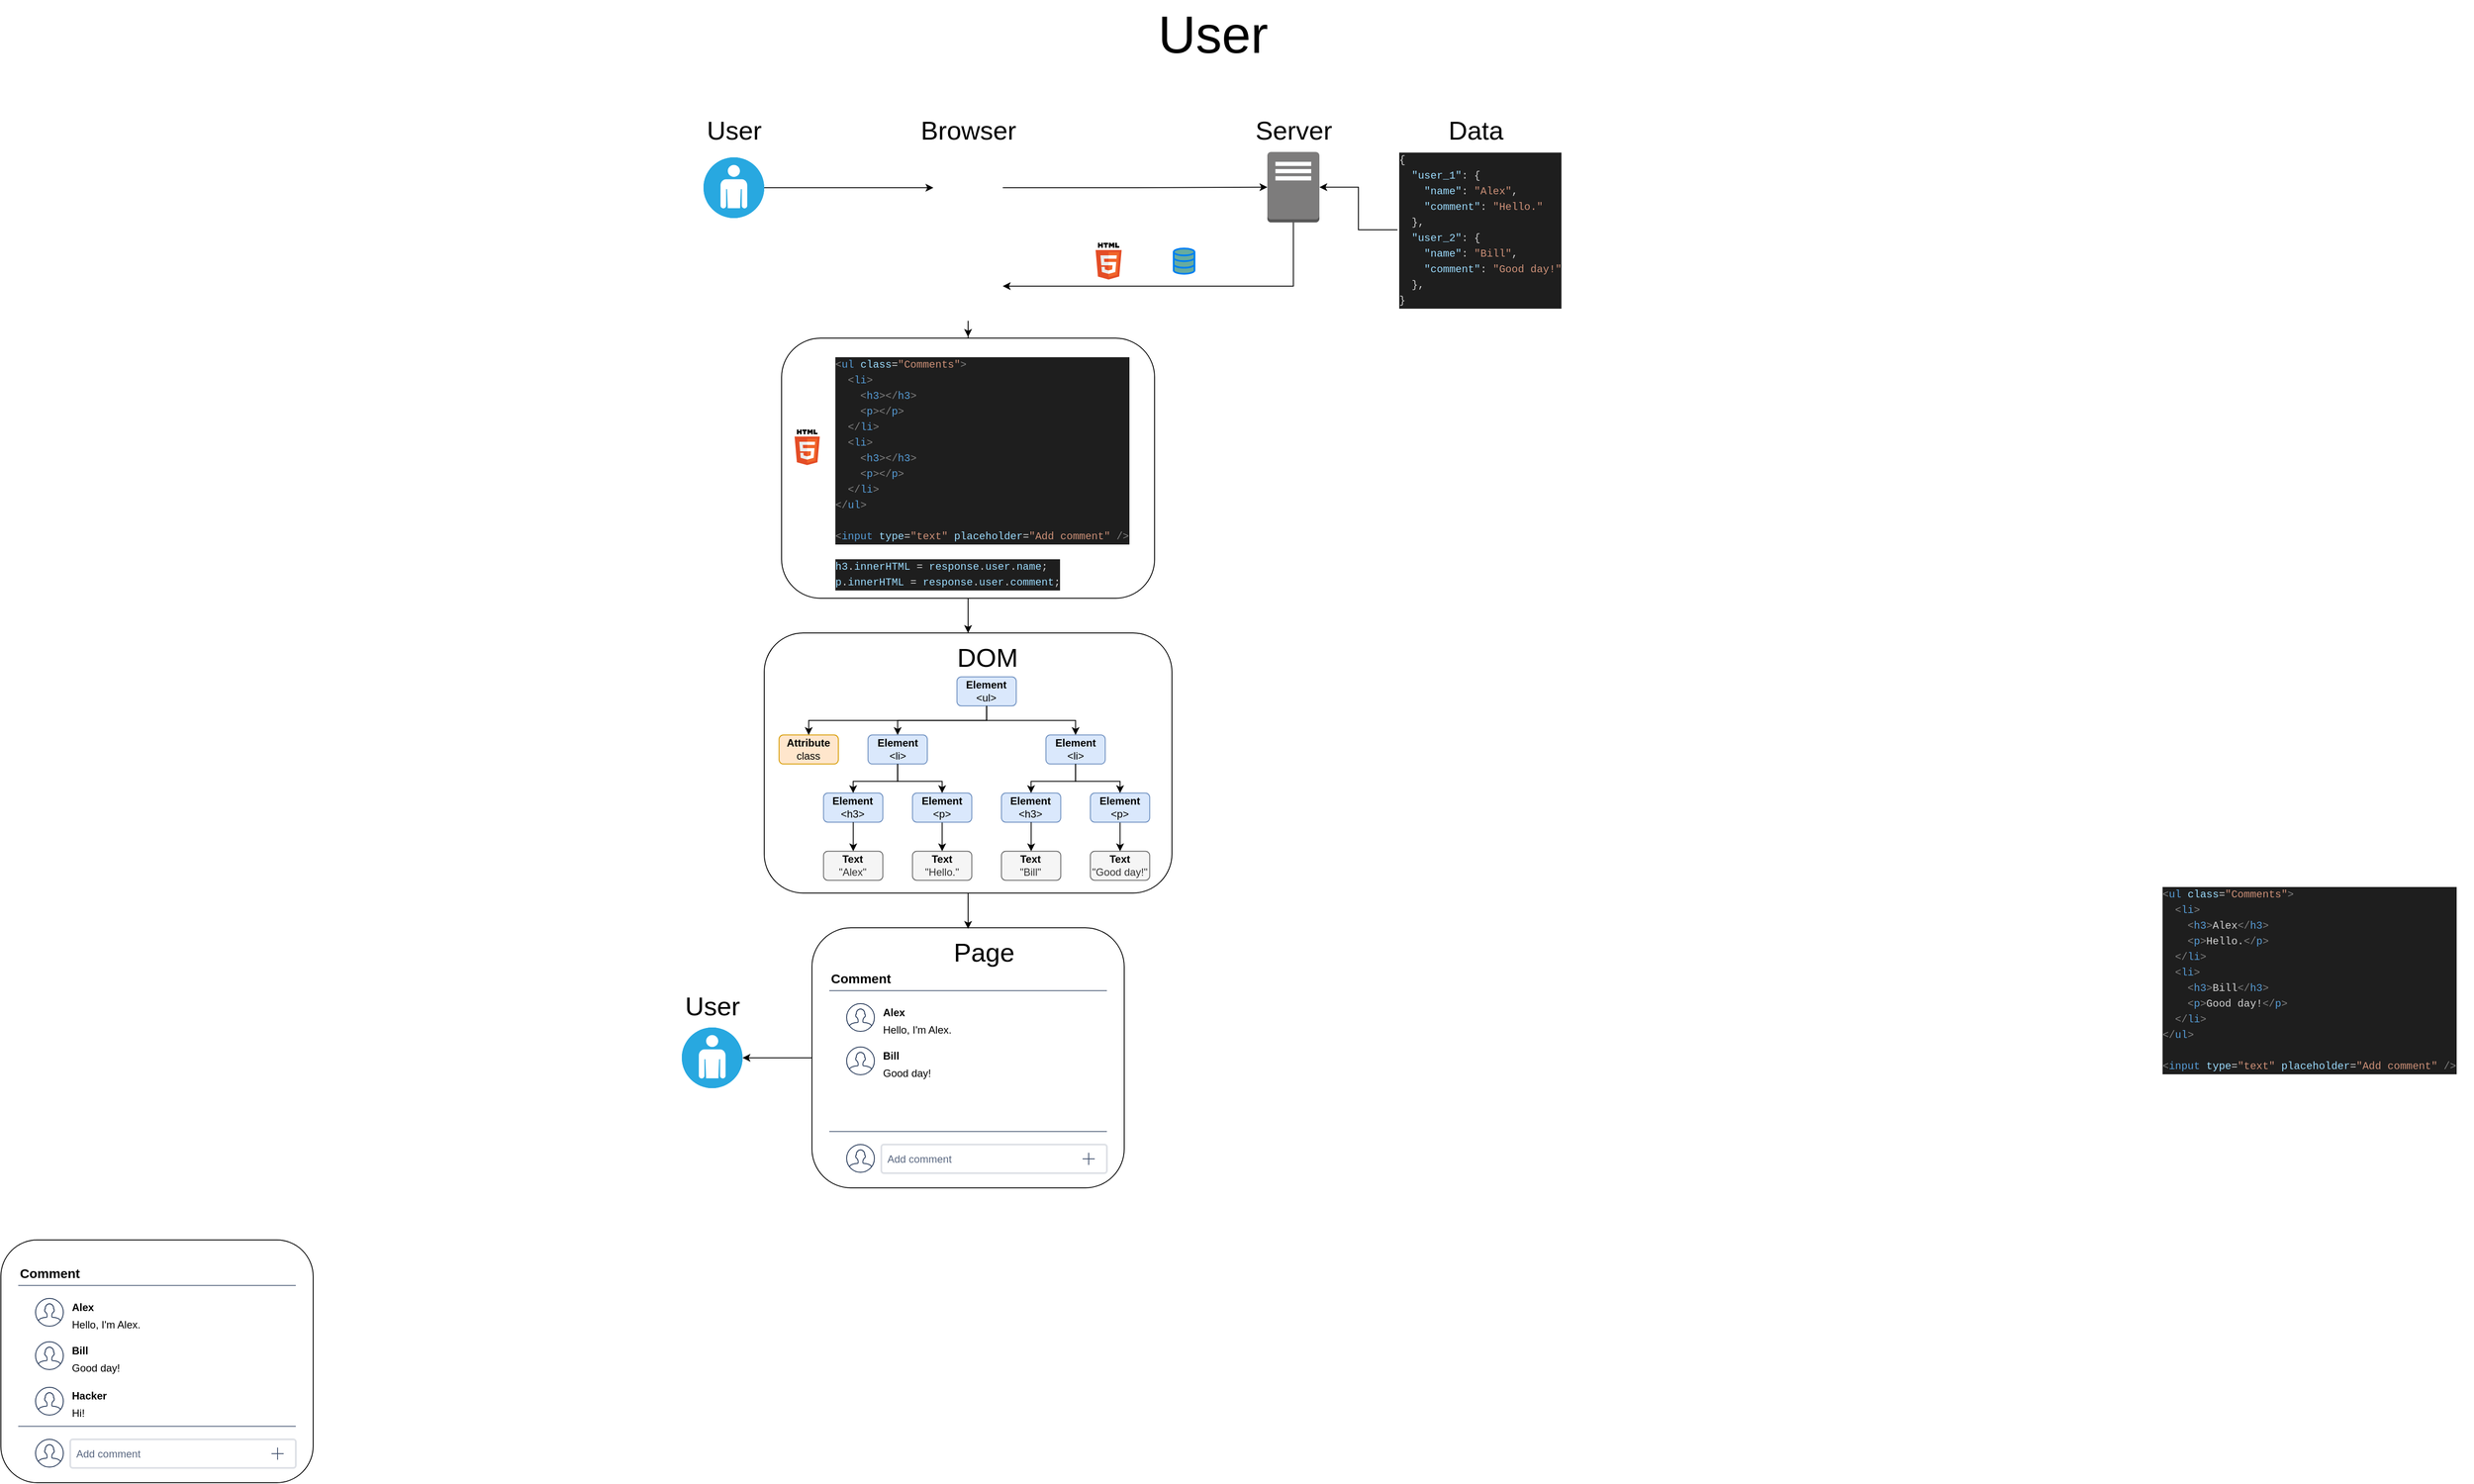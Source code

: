 <mxfile version="14.6.12" type="github" pages="2">
  <diagram id="0KDnX90qYyFy4eXE8r0O" name="Page-1">
    <mxGraphModel dx="2161" dy="1481" grid="1" gridSize="10" guides="1" tooltips="1" connect="1" arrows="1" fold="1" page="1" pageScale="1" pageWidth="1169" pageHeight="827" math="0" shadow="0">
      <root>
        <mxCell id="0" />
        <mxCell id="1" parent="0" />
        <mxCell id="MgsbawNZsDIdCQi2bN0P-112" style="edgeStyle=orthogonalEdgeStyle;rounded=0;orthogonalLoop=1;jettySize=auto;html=1;entryX=1;entryY=0.5;entryDx=0;entryDy=0;entryPerimeter=0;fontSize=30;fontColor=#D6B656;" edge="1" parent="1" source="2TuWQ2MRCflO3B66ABBu-52" target="MgsbawNZsDIdCQi2bN0P-68">
          <mxGeometry relative="1" as="geometry" />
        </mxCell>
        <mxCell id="2TuWQ2MRCflO3B66ABBu-52" value="&lt;div style=&quot;color: rgb(212 , 212 , 212) ; background-color: rgb(30 , 30 , 30) ; font-family: &amp;#34;menlo&amp;#34; , &amp;#34;monaco&amp;#34; , &amp;#34;courier new&amp;#34; , monospace ; font-size: 12px ; line-height: 18px&quot;&gt;&lt;div style=&quot;font-family: &amp;#34;menlo&amp;#34; , &amp;#34;monaco&amp;#34; , &amp;#34;courier new&amp;#34; , monospace ; line-height: 18px&quot;&gt;&lt;div&gt;{&lt;/div&gt;&lt;div&gt;  &lt;span style=&quot;color: #9cdcfe&quot;&gt;&amp;nbsp; &quot;user_1&quot;&lt;/span&gt;: {&lt;/div&gt;&lt;div&gt;    &lt;span style=&quot;color: #9cdcfe&quot;&gt;&amp;nbsp; &amp;nbsp; &quot;name&quot;&lt;/span&gt;: &lt;span style=&quot;color: #ce9178&quot;&gt;&quot;Alex&quot;&lt;/span&gt;,&lt;/div&gt;&lt;div&gt;    &lt;span style=&quot;color: #9cdcfe&quot;&gt;&amp;nbsp; &amp;nbsp; &quot;comment&quot;&lt;/span&gt;: &lt;span style=&quot;color: #ce9178&quot;&gt;&quot;Hello.&quot;&lt;/span&gt;&lt;/div&gt;&lt;div&gt;&amp;nbsp; },&lt;/div&gt;&lt;div&gt;  &lt;span style=&quot;color: #9cdcfe&quot;&gt;&amp;nbsp; &quot;user_2&quot;&lt;/span&gt;: {&lt;/div&gt;&lt;div&gt;    &lt;span style=&quot;color: #9cdcfe&quot;&gt;&amp;nbsp; &amp;nbsp; &quot;name&quot;&lt;/span&gt;: &lt;span style=&quot;color: #ce9178&quot;&gt;&quot;Bill&quot;&lt;/span&gt;,&lt;/div&gt;&lt;div&gt;    &lt;span style=&quot;color: #9cdcfe&quot;&gt;&amp;nbsp; &amp;nbsp; &quot;comment&quot;&lt;/span&gt;: &lt;span style=&quot;color: #ce9178&quot;&gt;&quot;Good day!&quot;&lt;/span&gt;&lt;/div&gt;&lt;div&gt;&amp;nbsp; },&lt;/div&gt;&lt;div&gt;}&lt;/div&gt;&lt;/div&gt;&lt;/div&gt;" style="text;html=1;align=left;verticalAlign=middle;resizable=0;points=[];autosize=1;strokeColor=none;fontSize=14;" parent="1" vertex="1">
          <mxGeometry x="1200" y="60" width="200" height="190" as="geometry" />
        </mxCell>
        <mxCell id="MgsbawNZsDIdCQi2bN0P-116" style="edgeStyle=orthogonalEdgeStyle;rounded=0;orthogonalLoop=1;jettySize=auto;html=1;entryX=0;entryY=0.5;entryDx=0;entryDy=0;fontSize=30;fontColor=#D6B656;" edge="1" parent="1" source="2TuWQ2MRCflO3B66ABBu-53" target="MgsbawNZsDIdCQi2bN0P-59">
          <mxGeometry relative="1" as="geometry" />
        </mxCell>
        <mxCell id="2TuWQ2MRCflO3B66ABBu-53" value="" style="fillColor=#28A8E0;verticalLabelPosition=bottom;html=1;strokeColor=#ffffff;verticalAlign=top;align=center;points=[[0.145,0.145,0],[0.5,0,0],[0.855,0.145,0],[1,0.5,0],[0.855,0.855,0],[0.5,1,0],[0.145,0.855,0],[0,0.5,0]];pointerEvents=1;shape=mxgraph.cisco_safe.compositeIcon;bgIcon=ellipse;resIcon=mxgraph.cisco_safe.capability.user;rounded=0;shadow=0;glass=0;sketch=0;fontSize=14;aspect=fixed;" parent="1" vertex="1">
          <mxGeometry x="400" y="71.54" width="70" height="70" as="geometry" />
        </mxCell>
        <mxCell id="MgsbawNZsDIdCQi2bN0P-3" value="" style="group" vertex="1" connectable="0" parent="1">
          <mxGeometry x="-410" y="1320" width="360" height="280" as="geometry" />
        </mxCell>
        <mxCell id="MgsbawNZsDIdCQi2bN0P-4" value="" style="rounded=1;whiteSpace=wrap;html=1;fontSize=14;align=left;" vertex="1" parent="MgsbawNZsDIdCQi2bN0P-3">
          <mxGeometry width="360" height="280" as="geometry" />
        </mxCell>
        <mxCell id="MgsbawNZsDIdCQi2bN0P-5" value="Comment" style="html=1;fillColor=none;strokeColor=none;fontSize=15;align=left;fontColor=#000000;whiteSpace=wrap;fontStyle=1" vertex="1" parent="MgsbawNZsDIdCQi2bN0P-3">
          <mxGeometry x="20" y="27.5" width="90" height="20" as="geometry" />
        </mxCell>
        <mxCell id="MgsbawNZsDIdCQi2bN0P-6" value="" style="shape=line;strokeColor=#596780;html=1;fontSize=14;align=left;" vertex="1" parent="MgsbawNZsDIdCQi2bN0P-3">
          <mxGeometry x="20" y="47.5" width="320" height="10" as="geometry" />
        </mxCell>
        <mxCell id="MgsbawNZsDIdCQi2bN0P-7" value="" style="shape=mxgraph.ios7.icons.user;fillColor=#ffffff;strokeColor=#253858;fontSize=14;align=left;" vertex="1" parent="MgsbawNZsDIdCQi2bN0P-3">
          <mxGeometry x="40" y="67.5" width="32" height="32" as="geometry" />
        </mxCell>
        <mxCell id="MgsbawNZsDIdCQi2bN0P-8" value="Alex" style="html=1;fillColor=none;strokeColor=none;fontSize=12;align=left;fontColor=#000000;whiteSpace=wrap;fontStyle=1" vertex="1" parent="MgsbawNZsDIdCQi2bN0P-3">
          <mxGeometry x="80" y="67.5" width="90" height="20" as="geometry" />
        </mxCell>
        <mxCell id="MgsbawNZsDIdCQi2bN0P-9" value="Hello, I&#39;m Alex." style="html=1;fillColor=none;strokeColor=none;fontSize=12;align=left;fontColor=#000000;whiteSpace=wrap" vertex="1" parent="MgsbawNZsDIdCQi2bN0P-3">
          <mxGeometry x="80" y="87.5" width="240" height="20" as="geometry" />
        </mxCell>
        <mxCell id="MgsbawNZsDIdCQi2bN0P-10" value="" style="shape=mxgraph.ios7.icons.user;fillColor=#ffffff;strokeColor=#253858;fontSize=14;align=left;" vertex="1" parent="MgsbawNZsDIdCQi2bN0P-3">
          <mxGeometry x="40" y="230" width="32" height="32" as="geometry" />
        </mxCell>
        <mxCell id="MgsbawNZsDIdCQi2bN0P-11" value="Add comment" style="rounded=1;arcSize=9;fillColor=#ffffff;align=left;spacingLeft=5;strokeColor=#DEE1E6;html=1;strokeWidth=2;fontColor=#596780;fontSize=12" vertex="1" parent="MgsbawNZsDIdCQi2bN0P-3">
          <mxGeometry x="80" y="230" width="260" height="33" as="geometry" />
        </mxCell>
        <mxCell id="MgsbawNZsDIdCQi2bN0P-12" value="" style="html=1;shadow=0;dashed=0;shape=mxgraph.basic.cross2;dx=0;strokeColor=#42526E;fillColor=#42526E" vertex="1" parent="MgsbawNZsDIdCQi2bN0P-11">
          <mxGeometry x="1" y="0.5" width="14" height="14" relative="1" as="geometry">
            <mxPoint x="-28" y="-7" as="offset" />
          </mxGeometry>
        </mxCell>
        <mxCell id="MgsbawNZsDIdCQi2bN0P-13" value="" style="shape=mxgraph.ios7.icons.user;fillColor=#ffffff;strokeColor=#253858;fontSize=14;align=left;" vertex="1" parent="MgsbawNZsDIdCQi2bN0P-3">
          <mxGeometry x="40" y="117.5" width="32" height="32" as="geometry" />
        </mxCell>
        <mxCell id="MgsbawNZsDIdCQi2bN0P-14" value="Bill" style="html=1;fillColor=none;strokeColor=none;fontSize=12;align=left;fontColor=#000000;whiteSpace=wrap;fontStyle=1" vertex="1" parent="MgsbawNZsDIdCQi2bN0P-3">
          <mxGeometry x="80" y="117.5" width="90" height="20" as="geometry" />
        </mxCell>
        <mxCell id="MgsbawNZsDIdCQi2bN0P-15" value="Good day!" style="html=1;fillColor=none;strokeColor=none;fontSize=12;align=left;fontColor=#000000;whiteSpace=wrap" vertex="1" parent="MgsbawNZsDIdCQi2bN0P-3">
          <mxGeometry x="80" y="137.5" width="240" height="20" as="geometry" />
        </mxCell>
        <mxCell id="MgsbawNZsDIdCQi2bN0P-16" value="" style="shape=line;strokeColor=#596780;html=1;fontSize=14;align=left;" vertex="1" parent="MgsbawNZsDIdCQi2bN0P-3">
          <mxGeometry x="20" y="210" width="320" height="10" as="geometry" />
        </mxCell>
        <mxCell id="MgsbawNZsDIdCQi2bN0P-17" value="" style="shape=mxgraph.ios7.icons.user;fillColor=#ffffff;strokeColor=#253858;fontSize=14;align=left;" vertex="1" parent="MgsbawNZsDIdCQi2bN0P-3">
          <mxGeometry x="40" y="170" width="32" height="32" as="geometry" />
        </mxCell>
        <mxCell id="MgsbawNZsDIdCQi2bN0P-18" value="Hacker" style="html=1;fillColor=none;strokeColor=none;fontSize=12;align=left;fontColor=#000000;whiteSpace=wrap;fontStyle=1" vertex="1" parent="MgsbawNZsDIdCQi2bN0P-3">
          <mxGeometry x="80" y="170" width="90" height="20" as="geometry" />
        </mxCell>
        <mxCell id="MgsbawNZsDIdCQi2bN0P-19" value="Hi!" style="html=1;fillColor=none;strokeColor=none;fontSize=12;align=left;fontColor=#000000;whiteSpace=wrap" vertex="1" parent="MgsbawNZsDIdCQi2bN0P-3">
          <mxGeometry x="80" y="190" width="240" height="20" as="geometry" />
        </mxCell>
        <mxCell id="MgsbawNZsDIdCQi2bN0P-21" value="&lt;div style=&quot;color: rgb(212 , 212 , 212) ; background-color: rgb(30 , 30 , 30) ; font-family: &amp;#34;menlo&amp;#34; , &amp;#34;monaco&amp;#34; , &amp;#34;courier new&amp;#34; , monospace ; font-size: 12px ; line-height: 18px&quot;&gt;&lt;div&gt;&lt;span style=&quot;color: #808080&quot;&gt;&amp;lt;&lt;/span&gt;&lt;span style=&quot;color: #569cd6&quot;&gt;ul&lt;/span&gt; &lt;span style=&quot;color: #9cdcfe&quot;&gt;class&lt;/span&gt;=&lt;span style=&quot;color: #ce9178&quot;&gt;&quot;Comments&quot;&lt;/span&gt;&lt;span style=&quot;color: #808080&quot;&gt;&amp;gt;&lt;/span&gt;&lt;/div&gt;&lt;div&gt;  &lt;span style=&quot;color: #808080&quot;&gt;&amp;nbsp; &amp;lt;&lt;/span&gt;&lt;span style=&quot;color: #569cd6&quot;&gt;li&lt;/span&gt;&lt;span style=&quot;color: #808080&quot;&gt;&amp;gt;&lt;/span&gt;&lt;/div&gt;&lt;div&gt;    &lt;span style=&quot;color: #808080&quot;&gt;&amp;nbsp; &amp;nbsp; &amp;lt;&lt;/span&gt;&lt;span style=&quot;color: #569cd6&quot;&gt;h3&lt;/span&gt;&lt;span style=&quot;color: #808080&quot;&gt;&amp;gt;&lt;/span&gt;Alex&lt;span style=&quot;color: #808080&quot;&gt;&amp;lt;/&lt;/span&gt;&lt;span style=&quot;color: #569cd6&quot;&gt;h3&lt;/span&gt;&lt;span style=&quot;color: #808080&quot;&gt;&amp;gt;&lt;/span&gt;&lt;/div&gt;&lt;div&gt;    &lt;span style=&quot;color: #808080&quot;&gt;&amp;nbsp; &amp;nbsp; &amp;lt;&lt;/span&gt;&lt;span style=&quot;color: #569cd6&quot;&gt;p&lt;/span&gt;&lt;span style=&quot;color: #808080&quot;&gt;&amp;gt;&lt;/span&gt;Hello.&lt;span style=&quot;color: #808080&quot;&gt;&amp;lt;/&lt;/span&gt;&lt;span style=&quot;color: #569cd6&quot;&gt;p&lt;/span&gt;&lt;span style=&quot;color: #808080&quot;&gt;&amp;gt;&lt;/span&gt;&lt;/div&gt;&lt;div&gt;  &lt;span style=&quot;color: #808080&quot;&gt;&amp;nbsp; &amp;lt;/&lt;/span&gt;&lt;span style=&quot;color: #569cd6&quot;&gt;li&lt;/span&gt;&lt;span style=&quot;color: #808080&quot;&gt;&amp;gt;&lt;/span&gt;&lt;/div&gt;&lt;div&gt;  &lt;span style=&quot;color: #808080&quot;&gt;&amp;nbsp; &amp;lt;&lt;/span&gt;&lt;span style=&quot;color: #569cd6&quot;&gt;li&lt;/span&gt;&lt;span style=&quot;color: #808080&quot;&gt;&amp;gt;&lt;/span&gt;&lt;/div&gt;&lt;div&gt;    &lt;span style=&quot;color: #808080&quot;&gt;&amp;nbsp; &amp;nbsp; &amp;lt;&lt;/span&gt;&lt;span style=&quot;color: #569cd6&quot;&gt;h3&lt;/span&gt;&lt;span style=&quot;color: #808080&quot;&gt;&amp;gt;&lt;/span&gt;Bill&lt;span style=&quot;color: #808080&quot;&gt;&amp;lt;/&lt;/span&gt;&lt;span style=&quot;color: #569cd6&quot;&gt;h3&lt;/span&gt;&lt;span style=&quot;color: #808080&quot;&gt;&amp;gt;&lt;/span&gt;&lt;/div&gt;&lt;div&gt;    &lt;span style=&quot;color: #808080&quot;&gt;&amp;nbsp; &amp;nbsp; &amp;lt;&lt;/span&gt;&lt;span style=&quot;color: #569cd6&quot;&gt;p&lt;/span&gt;&lt;span style=&quot;color: #808080&quot;&gt;&amp;gt;&lt;/span&gt;Good day!&lt;span style=&quot;color: #808080&quot;&gt;&amp;lt;/&lt;/span&gt;&lt;span style=&quot;color: #569cd6&quot;&gt;p&lt;/span&gt;&lt;span style=&quot;color: #808080&quot;&gt;&amp;gt;&lt;/span&gt;&lt;/div&gt;&lt;div&gt;  &lt;span style=&quot;color: #808080&quot;&gt;&amp;nbsp; &amp;lt;/&lt;/span&gt;&lt;span style=&quot;color: #569cd6&quot;&gt;li&lt;/span&gt;&lt;span style=&quot;color: #808080&quot;&gt;&amp;gt;&lt;/span&gt;&lt;/div&gt;&lt;div&gt;&lt;span style=&quot;color: #808080&quot;&gt;&amp;lt;/&lt;/span&gt;&lt;span style=&quot;color: #569cd6&quot;&gt;ul&lt;/span&gt;&lt;span style=&quot;color: #808080&quot;&gt;&amp;gt;&lt;/span&gt;&lt;/div&gt;&lt;br&gt;&lt;div&gt;&lt;span style=&quot;color: #808080&quot;&gt;&amp;lt;&lt;/span&gt;&lt;span style=&quot;color: #569cd6&quot;&gt;input&lt;/span&gt; &lt;span style=&quot;color: #9cdcfe&quot;&gt;type&lt;/span&gt;=&lt;span style=&quot;color: #ce9178&quot;&gt;&quot;text&quot;&lt;/span&gt; &lt;span style=&quot;color: #9cdcfe&quot;&gt;placeholder&lt;/span&gt;=&lt;span style=&quot;color: #ce9178&quot;&gt;&quot;Add comment&quot;&lt;/span&gt; &lt;span style=&quot;color: #808080&quot;&gt;/&amp;gt;&lt;/span&gt;&lt;/div&gt;&lt;/div&gt;" style="text;html=1;align=left;verticalAlign=middle;resizable=0;points=[];autosize=1;fontSize=14;rounded=0;shadow=0;sketch=0;glass=0;" vertex="1" parent="1">
          <mxGeometry x="2080" y="910" width="360" height="220" as="geometry" />
        </mxCell>
        <mxCell id="MgsbawNZsDIdCQi2bN0P-58" value="" style="group" vertex="1" connectable="0" parent="1">
          <mxGeometry x="490" y="280" width="430" height="300" as="geometry" />
        </mxCell>
        <mxCell id="MgsbawNZsDIdCQi2bN0P-57" value="" style="rounded=1;whiteSpace=wrap;html=1;align=center;" vertex="1" parent="MgsbawNZsDIdCQi2bN0P-58">
          <mxGeometry width="430" height="300" as="geometry" />
        </mxCell>
        <mxCell id="2TuWQ2MRCflO3B66ABBu-43" value="&lt;div style=&quot;color: rgb(212 , 212 , 212) ; background-color: rgb(30 , 30 , 30) ; font-family: &amp;#34;menlo&amp;#34; , &amp;#34;monaco&amp;#34; , &amp;#34;courier new&amp;#34; , monospace ; font-size: 12px ; line-height: 18px&quot;&gt;&lt;div&gt;&lt;span style=&quot;color: #808080&quot;&gt;&amp;lt;&lt;/span&gt;&lt;span style=&quot;color: #569cd6&quot;&gt;ul&lt;/span&gt; &lt;span style=&quot;color: #9cdcfe&quot;&gt;class&lt;/span&gt;=&lt;span style=&quot;color: #ce9178&quot;&gt;&quot;Comments&quot;&lt;/span&gt;&lt;span style=&quot;color: #808080&quot;&gt;&amp;gt;&lt;/span&gt;&lt;/div&gt;&lt;div&gt;  &lt;span style=&quot;color: #808080&quot;&gt;&amp;nbsp; &amp;lt;&lt;/span&gt;&lt;span style=&quot;color: #569cd6&quot;&gt;li&lt;/span&gt;&lt;span style=&quot;color: #808080&quot;&gt;&amp;gt;&lt;/span&gt;&lt;/div&gt;&lt;div&gt;    &lt;span style=&quot;color: #808080&quot;&gt;&amp;nbsp; &amp;nbsp; &amp;lt;&lt;/span&gt;&lt;span style=&quot;color: #569cd6&quot;&gt;h3&lt;/span&gt;&lt;span style=&quot;color: #808080&quot;&gt;&amp;gt;&lt;/span&gt;&lt;span style=&quot;color: #808080&quot;&gt;&amp;lt;/&lt;/span&gt;&lt;span style=&quot;color: #569cd6&quot;&gt;h3&lt;/span&gt;&lt;span style=&quot;color: #808080&quot;&gt;&amp;gt;&lt;/span&gt;&lt;/div&gt;&lt;div&gt;    &lt;span style=&quot;color: #808080&quot;&gt;&amp;nbsp; &amp;nbsp; &amp;lt;&lt;/span&gt;&lt;span style=&quot;color: #569cd6&quot;&gt;p&lt;/span&gt;&lt;span style=&quot;color: #808080&quot;&gt;&amp;gt;&lt;/span&gt;&lt;span style=&quot;color: #808080&quot;&gt;&amp;lt;/&lt;/span&gt;&lt;span style=&quot;color: #569cd6&quot;&gt;p&lt;/span&gt;&lt;span style=&quot;color: #808080&quot;&gt;&amp;gt;&lt;/span&gt;&lt;/div&gt;&lt;div&gt;  &lt;span style=&quot;color: #808080&quot;&gt;&amp;nbsp; &amp;lt;/&lt;/span&gt;&lt;span style=&quot;color: #569cd6&quot;&gt;li&lt;/span&gt;&lt;span style=&quot;color: #808080&quot;&gt;&amp;gt;&lt;/span&gt;&lt;/div&gt;&lt;div&gt;  &lt;span style=&quot;color: #808080&quot;&gt;&amp;nbsp; &amp;lt;&lt;/span&gt;&lt;span style=&quot;color: #569cd6&quot;&gt;li&lt;/span&gt;&lt;span style=&quot;color: #808080&quot;&gt;&amp;gt;&lt;/span&gt;&lt;/div&gt;&lt;div&gt;    &lt;span style=&quot;color: #808080&quot;&gt;&amp;nbsp; &amp;nbsp; &amp;lt;&lt;/span&gt;&lt;span style=&quot;color: #569cd6&quot;&gt;h3&lt;/span&gt;&lt;span style=&quot;color: #808080&quot;&gt;&amp;gt;&lt;/span&gt;&lt;span style=&quot;color: #808080&quot;&gt;&amp;lt;/&lt;/span&gt;&lt;span style=&quot;color: #569cd6&quot;&gt;h3&lt;/span&gt;&lt;span style=&quot;color: #808080&quot;&gt;&amp;gt;&lt;/span&gt;&lt;/div&gt;&lt;div&gt;    &lt;span style=&quot;color: #808080&quot;&gt;&amp;nbsp; &amp;nbsp; &amp;lt;&lt;/span&gt;&lt;span style=&quot;color: #569cd6&quot;&gt;p&lt;/span&gt;&lt;span style=&quot;color: #808080&quot;&gt;&amp;gt;&lt;/span&gt;&lt;span style=&quot;color: #808080&quot;&gt;&amp;lt;/&lt;/span&gt;&lt;span style=&quot;color: #569cd6&quot;&gt;p&lt;/span&gt;&lt;span style=&quot;color: #808080&quot;&gt;&amp;gt;&lt;/span&gt;&lt;/div&gt;&lt;div&gt;  &lt;span style=&quot;color: #808080&quot;&gt;&amp;nbsp; &amp;lt;/&lt;/span&gt;&lt;span style=&quot;color: #569cd6&quot;&gt;li&lt;/span&gt;&lt;span style=&quot;color: #808080&quot;&gt;&amp;gt;&lt;/span&gt;&lt;/div&gt;&lt;div&gt;&lt;span style=&quot;color: #808080&quot;&gt;&amp;lt;/&lt;/span&gt;&lt;span style=&quot;color: #569cd6&quot;&gt;ul&lt;/span&gt;&lt;span style=&quot;color: #808080&quot;&gt;&amp;gt;&lt;/span&gt;&lt;/div&gt;&lt;br&gt;&lt;div&gt;&lt;span style=&quot;color: #808080&quot;&gt;&amp;lt;&lt;/span&gt;&lt;span style=&quot;color: #569cd6&quot;&gt;input&lt;/span&gt; &lt;span style=&quot;color: #9cdcfe&quot;&gt;type&lt;/span&gt;=&lt;span style=&quot;color: #ce9178&quot;&gt;&quot;text&quot;&lt;/span&gt; &lt;span style=&quot;color: #9cdcfe&quot;&gt;placeholder&lt;/span&gt;=&lt;span style=&quot;color: #ce9178&quot;&gt;&quot;Add comment&quot;&lt;/span&gt; &lt;span style=&quot;color: #808080&quot;&gt;/&amp;gt;&lt;/span&gt;&lt;/div&gt;&lt;/div&gt;" style="text;html=1;align=left;verticalAlign=middle;resizable=0;points=[];autosize=1;fontSize=14;rounded=0;shadow=0;sketch=0;glass=0;" parent="MgsbawNZsDIdCQi2bN0P-58" vertex="1">
          <mxGeometry x="60" y="19.452" width="360" height="220" as="geometry" />
        </mxCell>
        <mxCell id="MgsbawNZsDIdCQi2bN0P-20" value="&lt;div style=&quot;color: rgb(212 , 212 , 212) ; background-color: rgb(30 , 30 , 30) ; font-family: &amp;quot;menlo&amp;quot; , &amp;quot;monaco&amp;quot; , &amp;quot;courier new&amp;quot; , monospace ; line-height: 18px&quot;&gt;&lt;div style=&quot;font-family: &amp;quot;menlo&amp;quot; , &amp;quot;monaco&amp;quot; , &amp;quot;courier new&amp;quot; , monospace ; line-height: 18px&quot;&gt;&lt;div&gt;&lt;span style=&quot;color: #9cdcfe&quot;&gt;h3&lt;/span&gt;.&lt;span style=&quot;color: #9cdcfe&quot;&gt;innerHTML&lt;/span&gt; = &lt;span style=&quot;color: #9cdcfe&quot;&gt;response&lt;/span&gt;.&lt;span style=&quot;color: #9cdcfe&quot;&gt;user&lt;/span&gt;.&lt;span style=&quot;color: #9cdcfe&quot;&gt;name&lt;/span&gt;;&lt;/div&gt;&lt;div&gt;&lt;span style=&quot;color: #9cdcfe&quot;&gt;p&lt;/span&gt;.&lt;span style=&quot;color: #9cdcfe&quot;&gt;innerHTML&lt;/span&gt; = &lt;span style=&quot;color: #9cdcfe&quot;&gt;response&lt;/span&gt;.&lt;span style=&quot;color: #9cdcfe&quot;&gt;user&lt;/span&gt;.&lt;span style=&quot;color: #9cdcfe&quot;&gt;comment&lt;/span&gt;;&lt;/div&gt;&lt;/div&gt;&lt;/div&gt;" style="text;html=1;align=left;verticalAlign=middle;resizable=0;points=[];autosize=1;strokeColor=none;" vertex="1" parent="MgsbawNZsDIdCQi2bN0P-58">
          <mxGeometry x="60" y="251.613" width="280" height="40" as="geometry" />
        </mxCell>
        <mxCell id="MgsbawNZsDIdCQi2bN0P-22" value="" style="dashed=0;outlineConnect=0;html=1;align=center;labelPosition=center;verticalLabelPosition=bottom;verticalAlign=top;shape=mxgraph.weblogos.html5;aspect=fixed;" vertex="1" parent="MgsbawNZsDIdCQi2bN0P-58">
          <mxGeometry x="15" y="105.397" width="29.032" height="41.003" as="geometry" />
        </mxCell>
        <mxCell id="MgsbawNZsDIdCQi2bN0P-23" value="" style="shape=image;html=1;verticalAlign=top;verticalLabelPosition=bottom;labelBackgroundColor=#ffffff;imageAspect=0;aspect=fixed;image=https://cdn2.iconfinder.com/data/icons/designer-skills/128/code-programming-javascript-software-develop-command-language-128.png;align=left;" vertex="1" parent="MgsbawNZsDIdCQi2bN0P-58">
          <mxGeometry x="10" y="251.613" width="38.71" height="38.71" as="geometry" />
        </mxCell>
        <mxCell id="MgsbawNZsDIdCQi2bN0P-70" style="edgeStyle=orthogonalEdgeStyle;rounded=0;orthogonalLoop=1;jettySize=auto;html=1;entryX=0;entryY=0.5;entryDx=0;entryDy=0;entryPerimeter=0;fontSize=30;fontColor=#D6B656;" edge="1" parent="1" source="MgsbawNZsDIdCQi2bN0P-59" target="MgsbawNZsDIdCQi2bN0P-68">
          <mxGeometry relative="1" as="geometry" />
        </mxCell>
        <mxCell id="MgsbawNZsDIdCQi2bN0P-59" value="" style="shape=image;html=1;verticalAlign=top;verticalLabelPosition=bottom;labelBackgroundColor=#ffffff;imageAspect=0;aspect=fixed;image=https://cdn1.iconfinder.com/data/icons/logotypes/32/chrome-128.png;align=center;" vertex="1" parent="1">
          <mxGeometry x="665" y="66.54" width="80" height="80" as="geometry" />
        </mxCell>
        <mxCell id="MgsbawNZsDIdCQi2bN0P-110" style="edgeStyle=orthogonalEdgeStyle;rounded=0;orthogonalLoop=1;jettySize=auto;html=1;fontSize=30;fontColor=#D6B656;" edge="1" parent="1" source="MgsbawNZsDIdCQi2bN0P-68" target="MgsbawNZsDIdCQi2bN0P-109">
          <mxGeometry relative="1" as="geometry">
            <Array as="points">
              <mxPoint x="1080" y="220" />
            </Array>
          </mxGeometry>
        </mxCell>
        <mxCell id="MgsbawNZsDIdCQi2bN0P-68" value="" style="outlineConnect=0;dashed=0;verticalLabelPosition=bottom;verticalAlign=top;align=center;html=1;shape=mxgraph.aws3.traditional_server;fillColor=#7D7C7C;gradientColor=none;fontSize=30;fontColor=#D6B656;aspect=fixed;" vertex="1" parent="1">
          <mxGeometry x="1050" y="65.25" width="60" height="81.29" as="geometry" />
        </mxCell>
        <mxCell id="MgsbawNZsDIdCQi2bN0P-69" value="&lt;font color=&quot;#000000&quot;&gt;Server&lt;/font&gt;" style="text;html=1;align=center;verticalAlign=middle;resizable=0;points=[];autosize=1;strokeColor=none;fontSize=30;fontColor=#D6B656;" vertex="1" parent="1">
          <mxGeometry x="1030" y="20" width="100" height="40" as="geometry" />
        </mxCell>
        <mxCell id="MgsbawNZsDIdCQi2bN0P-73" value="" style="dashed=0;outlineConnect=0;html=1;align=center;labelPosition=center;verticalLabelPosition=bottom;verticalAlign=top;shape=mxgraph.weblogos.html5;aspect=fixed;" vertex="1" parent="1">
          <mxGeometry x="852" y="170.0" width="30" height="42.37" as="geometry" />
        </mxCell>
        <mxCell id="MgsbawNZsDIdCQi2bN0P-74" value="" style="shape=image;html=1;verticalAlign=top;verticalLabelPosition=bottom;labelBackgroundColor=#ffffff;imageAspect=0;aspect=fixed;image=https://cdn2.iconfinder.com/data/icons/designer-skills/128/code-programming-javascript-software-develop-command-language-128.png;align=left;" vertex="1" parent="1">
          <mxGeometry x="892" y="171.185" width="40" height="40" as="geometry" />
        </mxCell>
        <mxCell id="MgsbawNZsDIdCQi2bN0P-103" value="" style="group" vertex="1" connectable="0" parent="1">
          <mxGeometry x="470" y="620" width="470" height="300" as="geometry" />
        </mxCell>
        <mxCell id="MgsbawNZsDIdCQi2bN0P-78" value="" style="rounded=1;whiteSpace=wrap;html=1;fontSize=30;fontColor=#D6B656;align=center;" vertex="1" parent="MgsbawNZsDIdCQi2bN0P-103">
          <mxGeometry width="470" height="300" as="geometry" />
        </mxCell>
        <mxCell id="MgsbawNZsDIdCQi2bN0P-99" value="" style="shape=image;html=1;verticalAlign=top;verticalLabelPosition=bottom;labelBackgroundColor=#ffffff;imageAspect=0;aspect=fixed;image=https://cdn3.iconfinder.com/data/icons/recycling-extras/72/trees-128.png;fontSize=30;fontColor=#D6B656;fillColor=#67AB9F;gradientColor=none;align=center;" vertex="1" parent="MgsbawNZsDIdCQi2bN0P-103">
          <mxGeometry x="180" y="2.89" width="50" height="50" as="geometry" />
        </mxCell>
        <mxCell id="MgsbawNZsDIdCQi2bN0P-54" value="" style="group" vertex="1" connectable="0" parent="MgsbawNZsDIdCQi2bN0P-103">
          <mxGeometry x="17.091" y="50.622" width="427.273" height="234.595" as="geometry" />
        </mxCell>
        <mxCell id="MgsbawNZsDIdCQi2bN0P-26" value="&lt;b&gt;Element&lt;/b&gt;&lt;br&gt;&amp;lt;ul&amp;gt;" style="rounded=1;whiteSpace=wrap;html=1;align=center;fillColor=#dae8fc;strokeColor=#6c8ebf;" vertex="1" parent="MgsbawNZsDIdCQi2bN0P-54">
          <mxGeometry x="205.091" width="68.364" height="33.514" as="geometry" />
        </mxCell>
        <mxCell id="MgsbawNZsDIdCQi2bN0P-28" value="&lt;b&gt;Element&lt;/b&gt;&lt;br&gt;&amp;lt;li&amp;gt;" style="rounded=1;whiteSpace=wrap;html=1;align=center;fillColor=#dae8fc;strokeColor=#6c8ebf;" vertex="1" parent="MgsbawNZsDIdCQi2bN0P-54">
          <mxGeometry x="102.545" y="67.027" width="68.364" height="33.514" as="geometry" />
        </mxCell>
        <mxCell id="MgsbawNZsDIdCQi2bN0P-38" style="edgeStyle=orthogonalEdgeStyle;rounded=0;orthogonalLoop=1;jettySize=auto;html=1;" edge="1" parent="MgsbawNZsDIdCQi2bN0P-54" source="MgsbawNZsDIdCQi2bN0P-26" target="MgsbawNZsDIdCQi2bN0P-28">
          <mxGeometry relative="1" as="geometry">
            <Array as="points">
              <mxPoint x="239.273" y="50.27" />
              <mxPoint x="136.727" y="50.27" />
            </Array>
          </mxGeometry>
        </mxCell>
        <mxCell id="MgsbawNZsDIdCQi2bN0P-30" value="&lt;b&gt;Element&lt;/b&gt;&lt;br&gt;&amp;lt;h3&amp;gt;" style="rounded=1;whiteSpace=wrap;html=1;align=center;fillColor=#dae8fc;strokeColor=#6c8ebf;" vertex="1" parent="MgsbawNZsDIdCQi2bN0P-54">
          <mxGeometry x="51.273" y="134.054" width="68.364" height="33.514" as="geometry" />
        </mxCell>
        <mxCell id="MgsbawNZsDIdCQi2bN0P-41" style="edgeStyle=orthogonalEdgeStyle;rounded=0;orthogonalLoop=1;jettySize=auto;html=1;entryX=0.5;entryY=0;entryDx=0;entryDy=0;" edge="1" parent="MgsbawNZsDIdCQi2bN0P-54" source="MgsbawNZsDIdCQi2bN0P-28" target="MgsbawNZsDIdCQi2bN0P-30">
          <mxGeometry relative="1" as="geometry" />
        </mxCell>
        <mxCell id="MgsbawNZsDIdCQi2bN0P-34" value="&lt;font color=&quot;#000000&quot;&gt;&lt;b&gt;Text&lt;/b&gt;&lt;/font&gt;&lt;br&gt;&quot;Hello.&quot;" style="rounded=1;whiteSpace=wrap;html=1;align=center;fillColor=#f5f5f5;strokeColor=#666666;fontColor=#333333;" vertex="1" parent="MgsbawNZsDIdCQi2bN0P-54">
          <mxGeometry x="153.818" y="201.081" width="68.364" height="33.514" as="geometry" />
        </mxCell>
        <mxCell id="MgsbawNZsDIdCQi2bN0P-35" value="&lt;b&gt;Attribute&lt;/b&gt;&lt;br&gt;class" style="rounded=1;whiteSpace=wrap;html=1;align=center;fillColor=#ffe6cc;strokeColor=#d79b00;" vertex="1" parent="MgsbawNZsDIdCQi2bN0P-54">
          <mxGeometry y="67.027" width="68.364" height="33.514" as="geometry" />
        </mxCell>
        <mxCell id="MgsbawNZsDIdCQi2bN0P-37" style="edgeStyle=orthogonalEdgeStyle;rounded=0;orthogonalLoop=1;jettySize=auto;html=1;entryX=0.5;entryY=0;entryDx=0;entryDy=0;" edge="1" parent="MgsbawNZsDIdCQi2bN0P-54" source="MgsbawNZsDIdCQi2bN0P-26" target="MgsbawNZsDIdCQi2bN0P-35">
          <mxGeometry relative="1" as="geometry">
            <Array as="points">
              <mxPoint x="239.273" y="50.27" />
              <mxPoint x="34.182" y="50.27" />
            </Array>
          </mxGeometry>
        </mxCell>
        <mxCell id="MgsbawNZsDIdCQi2bN0P-44" style="edgeStyle=orthogonalEdgeStyle;rounded=0;orthogonalLoop=1;jettySize=auto;html=1;entryX=0.5;entryY=0;entryDx=0;entryDy=0;" edge="1" parent="MgsbawNZsDIdCQi2bN0P-54" source="MgsbawNZsDIdCQi2bN0P-36" target="MgsbawNZsDIdCQi2bN0P-34">
          <mxGeometry relative="1" as="geometry" />
        </mxCell>
        <mxCell id="MgsbawNZsDIdCQi2bN0P-36" value="&lt;b&gt;Element&lt;/b&gt;&lt;br&gt;&amp;lt;p&amp;gt;" style="rounded=1;whiteSpace=wrap;html=1;align=center;fillColor=#dae8fc;strokeColor=#6c8ebf;" vertex="1" parent="MgsbawNZsDIdCQi2bN0P-54">
          <mxGeometry x="153.818" y="134.054" width="68.364" height="33.514" as="geometry" />
        </mxCell>
        <mxCell id="MgsbawNZsDIdCQi2bN0P-42" style="edgeStyle=orthogonalEdgeStyle;rounded=0;orthogonalLoop=1;jettySize=auto;html=1;entryX=0.5;entryY=0;entryDx=0;entryDy=0;" edge="1" parent="MgsbawNZsDIdCQi2bN0P-54" source="MgsbawNZsDIdCQi2bN0P-28" target="MgsbawNZsDIdCQi2bN0P-36">
          <mxGeometry relative="1" as="geometry" />
        </mxCell>
        <mxCell id="MgsbawNZsDIdCQi2bN0P-40" value="&lt;font color=&quot;#000000&quot;&gt;&lt;b&gt;Text&lt;/b&gt;&lt;/font&gt;&lt;br&gt;&quot;Alex&quot;" style="rounded=1;whiteSpace=wrap;html=1;align=center;fillColor=#f5f5f5;strokeColor=#666666;fontColor=#333333;" vertex="1" parent="MgsbawNZsDIdCQi2bN0P-54">
          <mxGeometry x="51.273" y="201.081" width="68.364" height="33.514" as="geometry" />
        </mxCell>
        <mxCell id="MgsbawNZsDIdCQi2bN0P-43" style="edgeStyle=orthogonalEdgeStyle;rounded=0;orthogonalLoop=1;jettySize=auto;html=1;" edge="1" parent="MgsbawNZsDIdCQi2bN0P-54" source="MgsbawNZsDIdCQi2bN0P-30" target="MgsbawNZsDIdCQi2bN0P-40">
          <mxGeometry relative="1" as="geometry" />
        </mxCell>
        <mxCell id="MgsbawNZsDIdCQi2bN0P-47" value="&lt;b&gt;Element&lt;/b&gt;&lt;br&gt;&amp;lt;li&amp;gt;" style="rounded=1;whiteSpace=wrap;html=1;align=center;fillColor=#dae8fc;strokeColor=#6c8ebf;" vertex="1" parent="MgsbawNZsDIdCQi2bN0P-54">
          <mxGeometry x="307.636" y="67.027" width="68.364" height="33.514" as="geometry" />
        </mxCell>
        <mxCell id="MgsbawNZsDIdCQi2bN0P-39" style="edgeStyle=orthogonalEdgeStyle;rounded=0;orthogonalLoop=1;jettySize=auto;html=1;entryX=0.5;entryY=0;entryDx=0;entryDy=0;" edge="1" parent="MgsbawNZsDIdCQi2bN0P-54" source="MgsbawNZsDIdCQi2bN0P-26" target="MgsbawNZsDIdCQi2bN0P-47">
          <mxGeometry relative="1" as="geometry">
            <mxPoint x="239.273" y="67.027" as="targetPoint" />
            <Array as="points">
              <mxPoint x="239.273" y="50.27" />
              <mxPoint x="341.818" y="50.27" />
            </Array>
          </mxGeometry>
        </mxCell>
        <mxCell id="MgsbawNZsDIdCQi2bN0P-49" value="&lt;b&gt;Element&lt;/b&gt;&lt;br&gt;&amp;lt;h3&amp;gt;" style="rounded=1;whiteSpace=wrap;html=1;align=center;fillColor=#dae8fc;strokeColor=#6c8ebf;" vertex="1" parent="MgsbawNZsDIdCQi2bN0P-54">
          <mxGeometry x="256.364" y="134.054" width="68.364" height="33.514" as="geometry" />
        </mxCell>
        <mxCell id="MgsbawNZsDIdCQi2bN0P-45" style="edgeStyle=orthogonalEdgeStyle;rounded=0;orthogonalLoop=1;jettySize=auto;html=1;entryX=0.5;entryY=0;entryDx=0;entryDy=0;" edge="1" parent="MgsbawNZsDIdCQi2bN0P-54" source="MgsbawNZsDIdCQi2bN0P-47" target="MgsbawNZsDIdCQi2bN0P-49">
          <mxGeometry relative="1" as="geometry" />
        </mxCell>
        <mxCell id="MgsbawNZsDIdCQi2bN0P-50" value="&lt;font color=&quot;#000000&quot;&gt;&lt;b&gt;Text&lt;/b&gt;&lt;/font&gt;&lt;br&gt;&quot;Good day!&quot;" style="rounded=1;whiteSpace=wrap;html=1;align=center;fillColor=#f5f5f5;strokeColor=#666666;fontColor=#333333;" vertex="1" parent="MgsbawNZsDIdCQi2bN0P-54">
          <mxGeometry x="358.909" y="201.081" width="68.364" height="33.514" as="geometry" />
        </mxCell>
        <mxCell id="MgsbawNZsDIdCQi2bN0P-51" style="edgeStyle=orthogonalEdgeStyle;rounded=0;orthogonalLoop=1;jettySize=auto;html=1;entryX=0.5;entryY=0;entryDx=0;entryDy=0;" edge="1" parent="MgsbawNZsDIdCQi2bN0P-54" source="MgsbawNZsDIdCQi2bN0P-52" target="MgsbawNZsDIdCQi2bN0P-50">
          <mxGeometry relative="1" as="geometry" />
        </mxCell>
        <mxCell id="MgsbawNZsDIdCQi2bN0P-52" value="&lt;b&gt;Element&lt;/b&gt;&lt;br&gt;&amp;lt;p&amp;gt;" style="rounded=1;whiteSpace=wrap;html=1;align=center;fillColor=#dae8fc;strokeColor=#6c8ebf;" vertex="1" parent="MgsbawNZsDIdCQi2bN0P-54">
          <mxGeometry x="358.909" y="134.054" width="68.364" height="33.514" as="geometry" />
        </mxCell>
        <mxCell id="MgsbawNZsDIdCQi2bN0P-46" style="edgeStyle=orthogonalEdgeStyle;rounded=0;orthogonalLoop=1;jettySize=auto;html=1;entryX=0.5;entryY=0;entryDx=0;entryDy=0;" edge="1" parent="MgsbawNZsDIdCQi2bN0P-54" source="MgsbawNZsDIdCQi2bN0P-47" target="MgsbawNZsDIdCQi2bN0P-52">
          <mxGeometry relative="1" as="geometry" />
        </mxCell>
        <mxCell id="MgsbawNZsDIdCQi2bN0P-53" value="&lt;font color=&quot;#000000&quot;&gt;&lt;b&gt;Text&lt;/b&gt;&lt;/font&gt;&lt;br&gt;&quot;Bill&quot;" style="rounded=1;whiteSpace=wrap;html=1;align=center;fillColor=#f5f5f5;strokeColor=#666666;fontColor=#333333;" vertex="1" parent="MgsbawNZsDIdCQi2bN0P-54">
          <mxGeometry x="256.364" y="201.081" width="68.364" height="33.514" as="geometry" />
        </mxCell>
        <mxCell id="MgsbawNZsDIdCQi2bN0P-48" style="edgeStyle=orthogonalEdgeStyle;rounded=0;orthogonalLoop=1;jettySize=auto;html=1;" edge="1" parent="MgsbawNZsDIdCQi2bN0P-54" source="MgsbawNZsDIdCQi2bN0P-49" target="MgsbawNZsDIdCQi2bN0P-53">
          <mxGeometry relative="1" as="geometry" />
        </mxCell>
        <mxCell id="MgsbawNZsDIdCQi2bN0P-63" value="DOM" style="text;html=1;align=center;verticalAlign=middle;resizable=0;points=[];autosize=1;strokeColor=none;fontSize=30;fontStyle=0" vertex="1" parent="MgsbawNZsDIdCQi2bN0P-103">
          <mxGeometry x="211.927" y="7.892" width="90" height="40" as="geometry" />
        </mxCell>
        <mxCell id="MgsbawNZsDIdCQi2bN0P-104" value="" style="group" vertex="1" connectable="0" parent="1">
          <mxGeometry x="525" y="960" width="360" height="300" as="geometry" />
        </mxCell>
        <mxCell id="2TuWQ2MRCflO3B66ABBu-41" value="" style="rounded=1;whiteSpace=wrap;html=1;fontSize=14;align=left;" parent="MgsbawNZsDIdCQi2bN0P-104" vertex="1">
          <mxGeometry width="360" height="300" as="geometry" />
        </mxCell>
        <mxCell id="2TuWQ2MRCflO3B66ABBu-18" value="Comment" style="html=1;fillColor=none;strokeColor=none;fontSize=15;align=left;fontColor=#000000;whiteSpace=wrap;fontStyle=1" parent="MgsbawNZsDIdCQi2bN0P-104" vertex="1">
          <mxGeometry x="20" y="47.5" width="90" height="20" as="geometry" />
        </mxCell>
        <mxCell id="2TuWQ2MRCflO3B66ABBu-19" value="" style="shape=line;strokeColor=#596780;html=1;fontSize=14;align=left;" parent="MgsbawNZsDIdCQi2bN0P-104" vertex="1">
          <mxGeometry x="20" y="67.5" width="320" height="10" as="geometry" />
        </mxCell>
        <mxCell id="2TuWQ2MRCflO3B66ABBu-20" value="" style="shape=mxgraph.ios7.icons.user;fillColor=#ffffff;strokeColor=#253858;fontSize=14;align=left;" parent="MgsbawNZsDIdCQi2bN0P-104" vertex="1">
          <mxGeometry x="40" y="87.5" width="32" height="32" as="geometry" />
        </mxCell>
        <mxCell id="2TuWQ2MRCflO3B66ABBu-21" value="Alex" style="html=1;fillColor=none;strokeColor=none;fontSize=12;align=left;fontColor=#000000;whiteSpace=wrap;fontStyle=1" parent="MgsbawNZsDIdCQi2bN0P-104" vertex="1">
          <mxGeometry x="80" y="87.5" width="90" height="20" as="geometry" />
        </mxCell>
        <mxCell id="2TuWQ2MRCflO3B66ABBu-23" value="Hello, I&#39;m Alex." style="html=1;fillColor=none;strokeColor=none;fontSize=12;align=left;fontColor=#000000;whiteSpace=wrap" parent="MgsbawNZsDIdCQi2bN0P-104" vertex="1">
          <mxGeometry x="80" y="107.5" width="240" height="20" as="geometry" />
        </mxCell>
        <mxCell id="2TuWQ2MRCflO3B66ABBu-26" value="" style="shape=mxgraph.ios7.icons.user;fillColor=#ffffff;strokeColor=#253858;fontSize=14;align=left;" parent="MgsbawNZsDIdCQi2bN0P-104" vertex="1">
          <mxGeometry x="40" y="250" width="32" height="32" as="geometry" />
        </mxCell>
        <mxCell id="2TuWQ2MRCflO3B66ABBu-27" value="Add comment" style="rounded=1;arcSize=9;fillColor=#ffffff;align=left;spacingLeft=5;strokeColor=#DEE1E6;html=1;strokeWidth=2;fontColor=#596780;fontSize=12" parent="MgsbawNZsDIdCQi2bN0P-104" vertex="1">
          <mxGeometry x="80" y="250" width="260" height="33" as="geometry" />
        </mxCell>
        <mxCell id="2TuWQ2MRCflO3B66ABBu-28" value="" style="html=1;shadow=0;dashed=0;shape=mxgraph.basic.cross2;dx=0;strokeColor=#42526E;fillColor=#42526E" parent="2TuWQ2MRCflO3B66ABBu-27" vertex="1">
          <mxGeometry x="1" y="0.5" width="14" height="14" relative="1" as="geometry">
            <mxPoint x="-28" y="-7" as="offset" />
          </mxGeometry>
        </mxCell>
        <mxCell id="2TuWQ2MRCflO3B66ABBu-36" value="" style="shape=mxgraph.ios7.icons.user;fillColor=#ffffff;strokeColor=#253858;fontSize=14;align=left;" parent="MgsbawNZsDIdCQi2bN0P-104" vertex="1">
          <mxGeometry x="40" y="137.5" width="32" height="32" as="geometry" />
        </mxCell>
        <mxCell id="2TuWQ2MRCflO3B66ABBu-37" value="Bill" style="html=1;fillColor=none;strokeColor=none;fontSize=12;align=left;fontColor=#000000;whiteSpace=wrap;fontStyle=1" parent="MgsbawNZsDIdCQi2bN0P-104" vertex="1">
          <mxGeometry x="80" y="137.5" width="90" height="20" as="geometry" />
        </mxCell>
        <mxCell id="2TuWQ2MRCflO3B66ABBu-38" value="Good day!" style="html=1;fillColor=none;strokeColor=none;fontSize=12;align=left;fontColor=#000000;whiteSpace=wrap" parent="MgsbawNZsDIdCQi2bN0P-104" vertex="1">
          <mxGeometry x="80" y="157.5" width="240" height="20" as="geometry" />
        </mxCell>
        <mxCell id="2TuWQ2MRCflO3B66ABBu-39" value="" style="shape=line;strokeColor=#596780;html=1;fontSize=14;align=left;" parent="MgsbawNZsDIdCQi2bN0P-104" vertex="1">
          <mxGeometry x="20" y="230" width="320" height="10" as="geometry" />
        </mxCell>
        <mxCell id="MgsbawNZsDIdCQi2bN0P-64" value="Page" style="text;html=1;align=center;verticalAlign=middle;resizable=0;points=[];autosize=1;strokeColor=none;fontSize=30;" vertex="1" parent="MgsbawNZsDIdCQi2bN0P-104">
          <mxGeometry x="152.5" y="7.5" width="90" height="40" as="geometry" />
        </mxCell>
        <mxCell id="MgsbawNZsDIdCQi2bN0P-102" value="" style="shape=image;html=1;verticalAlign=top;verticalLabelPosition=bottom;labelBackgroundColor=#ffffff;imageAspect=0;aspect=fixed;image=https://cdn4.iconfinder.com/data/icons/internet-security-flat-2/32/Internet_Security_Browser_webpage_website_web_page-128.png;fontSize=30;fontColor=#D6B656;fillColor=#67AB9F;gradientColor=none;align=center;" vertex="1" parent="MgsbawNZsDIdCQi2bN0P-104">
          <mxGeometry x="120" y="10" width="40" height="40" as="geometry" />
        </mxCell>
        <mxCell id="MgsbawNZsDIdCQi2bN0P-108" value="" style="html=1;verticalLabelPosition=bottom;align=center;labelBackgroundColor=#ffffff;verticalAlign=top;strokeWidth=2;strokeColor=#0080F0;shadow=0;dashed=0;shape=mxgraph.ios7.icons.data;fontSize=30;fontColor=#D6B656;fillColor=#67AB9F;gradientColor=none;" vertex="1" parent="1">
          <mxGeometry x="942" y="176.635" width="24" height="29.1" as="geometry" />
        </mxCell>
        <mxCell id="MgsbawNZsDIdCQi2bN0P-125" style="edgeStyle=orthogonalEdgeStyle;rounded=0;orthogonalLoop=1;jettySize=auto;html=1;entryX=0.5;entryY=-0.005;entryDx=0;entryDy=0;entryPerimeter=0;fontSize=30;fontColor=#D6B656;" edge="1" parent="1" source="MgsbawNZsDIdCQi2bN0P-109" target="MgsbawNZsDIdCQi2bN0P-57">
          <mxGeometry relative="1" as="geometry" />
        </mxCell>
        <mxCell id="MgsbawNZsDIdCQi2bN0P-109" value="" style="shape=image;html=1;verticalAlign=top;verticalLabelPosition=bottom;labelBackgroundColor=#ffffff;imageAspect=0;aspect=fixed;image=https://cdn1.iconfinder.com/data/icons/logotypes/32/chrome-128.png;align=center;" vertex="1" parent="1">
          <mxGeometry x="665" y="180" width="80" height="80" as="geometry" />
        </mxCell>
        <mxCell id="MgsbawNZsDIdCQi2bN0P-111" value="&lt;font color=&quot;#000000&quot;&gt;Browser&lt;/font&gt;" style="text;html=1;align=center;verticalAlign=middle;resizable=0;points=[];autosize=1;strokeColor=none;fontSize=30;fontColor=#D6B656;" vertex="1" parent="1">
          <mxGeometry x="640" y="20" width="130" height="40" as="geometry" />
        </mxCell>
        <mxCell id="MgsbawNZsDIdCQi2bN0P-117" value="&lt;font color=&quot;#000000&quot;&gt;User&lt;/font&gt;" style="text;html=1;align=center;verticalAlign=middle;resizable=0;points=[];autosize=1;strokeColor=none;fontSize=30;fontColor=#D6B656;" vertex="1" parent="1">
          <mxGeometry x="395" y="20" width="80" height="40" as="geometry" />
        </mxCell>
        <mxCell id="MgsbawNZsDIdCQi2bN0P-118" value="" style="fillColor=#28A8E0;verticalLabelPosition=bottom;html=1;strokeColor=#ffffff;verticalAlign=top;align=center;points=[[0.145,0.145,0],[0.5,0,0],[0.855,0.145,0],[1,0.5,0],[0.855,0.855,0],[0.5,1,0],[0.145,0.855,0],[0,0.5,0]];pointerEvents=1;shape=mxgraph.cisco_safe.compositeIcon;bgIcon=ellipse;resIcon=mxgraph.cisco_safe.capability.user;rounded=0;shadow=0;glass=0;sketch=0;fontSize=14;aspect=fixed;" vertex="1" parent="1">
          <mxGeometry x="375" y="1075" width="70" height="70" as="geometry" />
        </mxCell>
        <mxCell id="MgsbawNZsDIdCQi2bN0P-119" value="&lt;font color=&quot;#000000&quot;&gt;User&lt;/font&gt;" style="text;html=1;align=center;verticalAlign=middle;resizable=0;points=[];autosize=1;strokeColor=none;fontSize=30;fontColor=#D6B656;" vertex="1" parent="1">
          <mxGeometry x="370" y="1030" width="80" height="40" as="geometry" />
        </mxCell>
        <mxCell id="MgsbawNZsDIdCQi2bN0P-120" style="edgeStyle=orthogonalEdgeStyle;rounded=0;orthogonalLoop=1;jettySize=auto;html=1;entryX=0.5;entryY=0;entryDx=0;entryDy=0;fontSize=30;fontColor=#D6B656;" edge="1" parent="1" source="MgsbawNZsDIdCQi2bN0P-57" target="MgsbawNZsDIdCQi2bN0P-78">
          <mxGeometry relative="1" as="geometry" />
        </mxCell>
        <mxCell id="MgsbawNZsDIdCQi2bN0P-121" style="edgeStyle=orthogonalEdgeStyle;rounded=0;orthogonalLoop=1;jettySize=auto;html=1;entryX=0.5;entryY=0.004;entryDx=0;entryDy=0;entryPerimeter=0;fontSize=30;fontColor=#D6B656;" edge="1" parent="1" source="MgsbawNZsDIdCQi2bN0P-78" target="2TuWQ2MRCflO3B66ABBu-41">
          <mxGeometry relative="1" as="geometry" />
        </mxCell>
        <mxCell id="MgsbawNZsDIdCQi2bN0P-122" style="edgeStyle=orthogonalEdgeStyle;rounded=0;orthogonalLoop=1;jettySize=auto;html=1;entryX=1;entryY=0.5;entryDx=0;entryDy=0;entryPerimeter=0;fontSize=30;fontColor=#D6B656;" edge="1" parent="1" source="2TuWQ2MRCflO3B66ABBu-41" target="MgsbawNZsDIdCQi2bN0P-118">
          <mxGeometry relative="1" as="geometry" />
        </mxCell>
        <mxCell id="MgsbawNZsDIdCQi2bN0P-123" value="&lt;font color=&quot;#000000&quot;&gt;Data&lt;/font&gt;" style="text;html=1;align=center;verticalAlign=middle;resizable=0;points=[];autosize=1;strokeColor=none;fontSize=30;fontColor=#D6B656;" vertex="1" parent="1">
          <mxGeometry x="1250" y="20" width="80" height="40" as="geometry" />
        </mxCell>
        <mxCell id="MgsbawNZsDIdCQi2bN0P-126" value="&lt;font color=&quot;#000000&quot; style=&quot;font-size: 60px&quot;&gt;User&lt;/font&gt;" style="text;html=1;align=center;verticalAlign=middle;resizable=0;points=[];autosize=1;strokeColor=none;fontSize=60;fontColor=#D6B656;" vertex="1" parent="1">
          <mxGeometry x="917" y="-110" width="140" height="80" as="geometry" />
        </mxCell>
      </root>
    </mxGraphModel>
  </diagram>
  <diagram name="Copy of Page-1" id="1NgL8DdihWgE-TYsmUa2">
    <mxGraphModel dx="1417" dy="1761" grid="1" gridSize="10" guides="1" tooltips="1" connect="1" arrows="1" fold="1" page="1" pageScale="1" pageWidth="1169" pageHeight="827" math="0" shadow="0">
      <root>
        <mxCell id="XM69oG-XNZdDQfUdF-6k-0" />
        <mxCell id="XM69oG-XNZdDQfUdF-6k-1" parent="XM69oG-XNZdDQfUdF-6k-0" />
        <mxCell id="FQ4J3dDg_CaDKTwrsLij-18" style="edgeStyle=orthogonalEdgeStyle;rounded=0;orthogonalLoop=1;jettySize=auto;html=1;entryX=0.5;entryY=0;entryDx=0;entryDy=0;fontSize=26;fontColor=#7EA6E0;strokeColor=#7EA6E0;" edge="1" parent="XM69oG-XNZdDQfUdF-6k-1" source="XM69oG-XNZdDQfUdF-6k-56" target="FQ4J3dDg_CaDKTwrsLij-1">
          <mxGeometry relative="1" as="geometry">
            <Array as="points">
              <mxPoint x="626" y="-354" />
              <mxPoint x="336" y="-354" />
            </Array>
          </mxGeometry>
        </mxCell>
        <mxCell id="XM69oG-XNZdDQfUdF-6k-56" value="" style="outlineConnect=0;dashed=0;verticalLabelPosition=bottom;verticalAlign=top;align=center;html=1;shape=mxgraph.aws3.traditional_server;fillColor=#7D7C7C;gradientColor=none;fontSize=30;fontColor=#D6B656;aspect=fixed;" vertex="1" parent="XM69oG-XNZdDQfUdF-6k-1">
          <mxGeometry x="581.96" y="-567.32" width="89.04" height="120.64" as="geometry" />
        </mxCell>
        <mxCell id="XM69oG-XNZdDQfUdF-6k-57" value="&lt;font color=&quot;#000000&quot;&gt;Server&lt;/font&gt;" style="text;html=1;align=center;verticalAlign=middle;resizable=0;points=[];autosize=1;strokeColor=none;fontSize=30;fontColor=#D6B656;" vertex="1" parent="XM69oG-XNZdDQfUdF-6k-1">
          <mxGeometry x="576.48" y="-621" width="100" height="40" as="geometry" />
        </mxCell>
        <mxCell id="XM69oG-XNZdDQfUdF-6k-115" value="&lt;font color=&quot;#000000&quot; style=&quot;font-size: 40px&quot;&gt;innerHTML &amp;amp; XSS&lt;br style=&quot;font-size: 40px&quot;&gt;&lt;/font&gt;" style="text;html=1;align=center;verticalAlign=middle;resizable=0;points=[];autosize=1;strokeColor=none;fontSize=40;fontColor=#D6B656;" vertex="1" parent="XM69oG-XNZdDQfUdF-6k-1">
          <mxGeometry x="416" y="-799" width="340" height="50" as="geometry" />
        </mxCell>
        <mxCell id="uXYQYWyA9VQOZE_RR5ZU-20" style="edgeStyle=orthogonalEdgeStyle;rounded=0;orthogonalLoop=1;jettySize=auto;html=1;entryX=0;entryY=0.5;entryDx=0;entryDy=0;fontSize=12;fontColor=#000000;fillColor=#dae8fc;strokeColor=#7EA6E0;" edge="1" parent="XM69oG-XNZdDQfUdF-6k-1" source="DGLRkASg6VAutnYNJNsc-0" target="FQ4J3dDg_CaDKTwrsLij-1">
          <mxGeometry relative="1" as="geometry" />
        </mxCell>
        <mxCell id="Yszt7q05DmLJ4AwrTJfp-0" value="" style="dashed=0;outlineConnect=0;html=1;align=center;labelPosition=center;verticalLabelPosition=bottom;verticalAlign=top;shape=mxgraph.weblogos.html5;aspect=fixed;" vertex="1" parent="XM69oG-XNZdDQfUdF-6k-1">
          <mxGeometry x="476" y="-404.0" width="30" height="42.37" as="geometry" />
        </mxCell>
        <mxCell id="Yszt7q05DmLJ4AwrTJfp-1" value="" style="shape=image;html=1;verticalAlign=top;verticalLabelPosition=bottom;labelBackgroundColor=#ffffff;imageAspect=0;aspect=fixed;image=https://cdn2.iconfinder.com/data/icons/designer-skills/128/code-programming-javascript-software-develop-command-language-128.png;align=left;" vertex="1" parent="XM69oG-XNZdDQfUdF-6k-1">
          <mxGeometry x="514" y="-403.005" width="40" height="40" as="geometry" />
        </mxCell>
        <mxCell id="uXYQYWyA9VQOZE_RR5ZU-21" value="" style="group" vertex="1" connectable="0" parent="XM69oG-XNZdDQfUdF-6k-1">
          <mxGeometry x="647" y="-407" width="480" height="380" as="geometry" />
        </mxCell>
        <mxCell id="uXYQYWyA9VQOZE_RR5ZU-1" value="" style="rounded=1;whiteSpace=wrap;html=1;align=center;" vertex="1" parent="uXYQYWyA9VQOZE_RR5ZU-21">
          <mxGeometry width="480" height="380" as="geometry" />
        </mxCell>
        <mxCell id="DGLRkASg6VAutnYNJNsc-3" value="&lt;font color=&quot;#000000&quot;&gt;Under behind&lt;/font&gt;" style="text;html=1;align=center;verticalAlign=middle;resizable=0;points=[];autosize=1;strokeColor=none;fontSize=30;fontColor=#D6B656;" vertex="1" parent="uXYQYWyA9VQOZE_RR5ZU-21">
          <mxGeometry x="125" y="4.19" width="200" height="40" as="geometry" />
        </mxCell>
        <mxCell id="uXYQYWyA9VQOZE_RR5ZU-2" value="&lt;div style=&quot;background-color: rgb(30, 30, 30); font-family: menlo, monaco, &amp;quot;courier new&amp;quot;, monospace; font-size: 16px; line-height: 18px;&quot;&gt;&lt;div style=&quot;font-size: 16px;&quot;&gt;&lt;div style=&quot;font-family: menlo, monaco, &amp;quot;courier new&amp;quot;, monospace; line-height: 18px; font-size: 16px;&quot;&gt;&lt;div style=&quot;color: rgb(212, 212, 212); font-size: 16px;&quot;&gt;&lt;span style=&quot;color: rgb(128, 128, 128); font-size: 16px;&quot;&gt;&amp;lt;&lt;/span&gt;&lt;span style=&quot;color: rgb(86, 156, 214); font-size: 16px;&quot;&gt;li&lt;/span&gt;&lt;span style=&quot;color: rgb(128, 128, 128); font-size: 16px;&quot;&gt;&amp;gt;&lt;/span&gt;&lt;/div&gt;&lt;div style=&quot;font-size: 16px;&quot;&gt;&lt;span style=&quot;color: rgb(128, 128, 128); font-size: 16px;&quot;&gt;&amp;nbsp; &amp;lt;&lt;/span&gt;&lt;span style=&quot;color: rgb(86, 156, 214); font-size: 16px;&quot;&gt;h3&lt;/span&gt;&lt;span style=&quot;color: rgb(128, 128, 128); font-size: 16px;&quot;&gt;&amp;gt;&lt;/span&gt;&lt;font color=&quot;#d4d4d4&quot; style=&quot;font-size: 16px;&quot;&gt;Hacker&lt;/font&gt;&lt;span style=&quot;color: rgb(128, 128, 128); font-size: 16px;&quot;&gt;&amp;lt;/&lt;/span&gt;&lt;span style=&quot;color: rgb(86, 156, 214); font-size: 16px;&quot;&gt;h3&lt;/span&gt;&lt;span style=&quot;color: rgb(128, 128, 128); font-size: 16px;&quot;&gt;&amp;gt;&lt;/span&gt;&lt;/div&gt;&lt;div style=&quot;color: rgb(212, 212, 212); font-size: 16px;&quot;&gt;&lt;span style=&quot;color: rgb(128, 128, 128); font-size: 16px;&quot;&gt;&amp;nbsp; &amp;lt;&lt;/span&gt;&lt;span style=&quot;color: rgb(86, 156, 214); font-size: 16px;&quot;&gt;p&lt;/span&gt;&lt;span style=&quot;color: rgb(128, 128, 128); font-size: 16px;&quot;&gt;&amp;gt;&lt;/span&gt;Hi!&lt;span style=&quot;color: rgb(128, 128, 128); font-size: 16px;&quot;&gt;&amp;lt;&lt;/span&gt;&lt;span style=&quot;color: rgb(86, 156, 214); font-size: 16px;&quot;&gt;script&lt;/span&gt;&lt;span style=&quot;color: rgb(128, 128, 128); font-size: 16px;&quot;&gt;&amp;gt;&lt;/span&gt;&lt;span style=&quot;color: rgb(220, 220, 170); font-size: 16px;&quot;&gt;alert&lt;/span&gt;(&lt;span style=&quot;color: rgb(206, 145, 120); font-size: 16px;&quot;&gt;&quot;Hack&quot;&lt;/span&gt;)&lt;span style=&quot;color: rgb(128, 128, 128); font-size: 16px;&quot;&gt;&amp;lt;/&lt;/span&gt;&lt;span style=&quot;color: rgb(86, 156, 214); font-size: 16px;&quot;&gt;script&lt;/span&gt;&lt;span style=&quot;color: rgb(128, 128, 128); font-size: 16px;&quot;&gt;&amp;gt;&lt;/span&gt;&lt;span style=&quot;color: rgb(128, 128, 128); font-size: 16px;&quot;&gt;&amp;lt;/&lt;/span&gt;&lt;span style=&quot;color: rgb(86, 156, 214); font-size: 16px;&quot;&gt;p&lt;/span&gt;&lt;span style=&quot;color: rgb(128, 128, 128); font-size: 16px;&quot;&gt;&amp;gt;&lt;/span&gt;&lt;/div&gt;&lt;div style=&quot;color: rgb(212, 212, 212); font-size: 16px;&quot;&gt;&lt;span style=&quot;color: rgb(128, 128, 128); font-size: 16px;&quot;&gt;&amp;lt;/&lt;/span&gt;&lt;span style=&quot;color: rgb(86, 156, 214); font-size: 16px;&quot;&gt;li&lt;/span&gt;&lt;span style=&quot;color: rgb(128, 128, 128); font-size: 16px;&quot;&gt;&amp;gt;&lt;/span&gt;&lt;/div&gt;&lt;/div&gt;&lt;/div&gt;&lt;/div&gt;" style="text;html=1;align=left;verticalAlign=middle;resizable=0;points=[];autosize=1;fontSize=16;rounded=0;shadow=0;sketch=0;glass=0;" vertex="1" parent="uXYQYWyA9VQOZE_RR5ZU-21">
          <mxGeometry x="59.92" y="121.452" width="420" height="80" as="geometry" />
        </mxCell>
        <mxCell id="uXYQYWyA9VQOZE_RR5ZU-7" value="" style="edgeStyle=orthogonalEdgeStyle;rounded=0;orthogonalLoop=1;jettySize=auto;html=1;fontSize=40;fontColor=#D6B656;strokeColor=#EA6B66;" edge="1" parent="uXYQYWyA9VQOZE_RR5ZU-21" source="uXYQYWyA9VQOZE_RR5ZU-3" target="uXYQYWyA9VQOZE_RR5ZU-2">
          <mxGeometry relative="1" as="geometry" />
        </mxCell>
        <mxCell id="uXYQYWyA9VQOZE_RR5ZU-3" value="&lt;div style=&quot;color: rgb(212, 212, 212); background-color: rgb(30, 30, 30); font-family: menlo, monaco, &amp;quot;courier new&amp;quot;, monospace; line-height: 18px; font-size: 18px;&quot;&gt;&lt;div style=&quot;font-family: menlo, monaco, &amp;quot;courier new&amp;quot;, monospace; line-height: 18px; font-size: 18px;&quot;&gt;&lt;div style=&quot;font-size: 18px;&quot;&gt;&lt;span style=&quot;color: rgb(156, 220, 254); font-size: 18px;&quot;&gt;h3&lt;/span&gt;.&lt;span style=&quot;color: rgb(156, 220, 254); font-size: 18px;&quot;&gt;innerHTML&lt;/span&gt; = &lt;span style=&quot;color: rgb(156, 220, 254); font-size: 18px;&quot;&gt;response&lt;/span&gt;.&lt;span style=&quot;color: rgb(156, 220, 254); font-size: 18px;&quot;&gt;user&lt;/span&gt;.&lt;span style=&quot;color: rgb(156, 220, 254); font-size: 18px;&quot;&gt;name&lt;/span&gt;;&lt;/div&gt;&lt;div style=&quot;font-size: 18px;&quot;&gt;&lt;span style=&quot;color: rgb(156, 220, 254); font-size: 18px;&quot;&gt;p&lt;/span&gt;.&lt;span style=&quot;color: rgb(156, 220, 254); font-size: 18px;&quot;&gt;innerHTML&lt;/span&gt; = &lt;span style=&quot;color: rgb(156, 220, 254); font-size: 18px;&quot;&gt;response&lt;/span&gt;.&lt;span style=&quot;color: rgb(156, 220, 254); font-size: 18px;&quot;&gt;user&lt;/span&gt;.&lt;span style=&quot;color: rgb(156, 220, 254); font-size: 18px;&quot;&gt;comment&lt;/span&gt;;&lt;/div&gt;&lt;/div&gt;&lt;/div&gt;" style="text;html=1;align=left;verticalAlign=middle;resizable=0;points=[];autosize=1;strokeColor=none;fontSize=18;" vertex="1" parent="uXYQYWyA9VQOZE_RR5ZU-21">
          <mxGeometry x="59.92" y="50.003" width="410" height="40" as="geometry" />
        </mxCell>
        <mxCell id="uXYQYWyA9VQOZE_RR5ZU-4" value="" style="dashed=0;outlineConnect=0;html=1;align=center;labelPosition=center;verticalLabelPosition=bottom;verticalAlign=top;shape=mxgraph.weblogos.html5;aspect=fixed;" vertex="1" parent="uXYQYWyA9VQOZE_RR5ZU-21">
          <mxGeometry x="14.92" y="137.397" width="29.032" height="41.003" as="geometry" />
        </mxCell>
        <mxCell id="uXYQYWyA9VQOZE_RR5ZU-5" value="" style="shape=image;html=1;verticalAlign=top;verticalLabelPosition=bottom;labelBackgroundColor=#ffffff;imageAspect=0;aspect=fixed;image=https://cdn2.iconfinder.com/data/icons/designer-skills/128/code-programming-javascript-software-develop-command-language-128.png;align=left;" vertex="1" parent="uXYQYWyA9VQOZE_RR5ZU-21">
          <mxGeometry x="10.08" y="51.293" width="38.71" height="38.71" as="geometry" />
        </mxCell>
        <mxCell id="uXYQYWyA9VQOZE_RR5ZU-8" value="" style="rounded=1;whiteSpace=wrap;html=1;fontSize=26;align=center;strokeColor=#b85450;glass=0;fillColor=none;" vertex="1" parent="uXYQYWyA9VQOZE_RR5ZU-21">
          <mxGeometry x="75" y="160" width="290" height="20" as="geometry" />
        </mxCell>
        <mxCell id="uXYQYWyA9VQOZE_RR5ZU-9" value="&lt;font color=&quot;#000000&quot;&gt;Script&amp;nbsp;execute&lt;/font&gt;" style="text;html=1;align=center;verticalAlign=middle;resizable=0;points=[];autosize=1;strokeColor=none;fontSize=30;fontColor=#D6B656;" vertex="1" parent="uXYQYWyA9VQOZE_RR5ZU-21">
          <mxGeometry x="115" y="223" width="210" height="40" as="geometry" />
        </mxCell>
        <mxCell id="uXYQYWyA9VQOZE_RR5ZU-10" style="edgeStyle=orthogonalEdgeStyle;rounded=0;orthogonalLoop=1;jettySize=auto;html=1;fontSize=40;fontColor=#D6B656;strokeColor=#EA6B66;" edge="1" parent="uXYQYWyA9VQOZE_RR5ZU-21" source="uXYQYWyA9VQOZE_RR5ZU-8" target="uXYQYWyA9VQOZE_RR5ZU-9">
          <mxGeometry relative="1" as="geometry" />
        </mxCell>
        <mxCell id="uXYQYWyA9VQOZE_RR5ZU-13" value="" style="shape=image;html=1;verticalAlign=top;verticalLabelPosition=bottom;labelBackgroundColor=#ffffff;imageAspect=0;aspect=fixed;image=https://cdn1.iconfinder.com/data/icons/logotypes/32/chrome-128.png;align=center;" vertex="1" parent="uXYQYWyA9VQOZE_RR5ZU-21">
          <mxGeometry x="94" y="291" width="50" height="50" as="geometry" />
        </mxCell>
        <mxCell id="uXYQYWyA9VQOZE_RR5ZU-19" value="" style="shape=image;html=1;verticalAlign=top;verticalLabelPosition=bottom;labelBackgroundColor=#ffffff;imageAspect=0;aspect=fixed;image=https://cdn3.iconfinder.com/data/icons/streamline-icon-set-free-pack/48/Streamline-17-128.png;glass=0;fontSize=12;fontColor=#000000;fillColor=none;gradientColor=none;align=center;" vertex="1" parent="uXYQYWyA9VQOZE_RR5ZU-21">
          <mxGeometry x="155.92" y="252" width="128" height="128" as="geometry" />
        </mxCell>
        <mxCell id="uXYQYWyA9VQOZE_RR5ZU-11" value="Hack" style="rounded=1;whiteSpace=wrap;html=1;glass=0;fontSize=12;align=center;shadow=1;fillColor=#f8cecc;strokeColor=#b85450;" vertex="1" parent="uXYQYWyA9VQOZE_RR5ZU-21">
          <mxGeometry x="194.92" y="312" width="50" height="30" as="geometry" />
        </mxCell>
        <mxCell id="uXYQYWyA9VQOZE_RR5ZU-22" value="" style="group" vertex="1" connectable="0" parent="XM69oG-XNZdDQfUdF-6k-1">
          <mxGeometry x="156" y="-307" width="360" height="280" as="geometry" />
        </mxCell>
        <mxCell id="FQ4J3dDg_CaDKTwrsLij-1" value="" style="rounded=1;whiteSpace=wrap;html=1;fontSize=14;align=left;" vertex="1" parent="uXYQYWyA9VQOZE_RR5ZU-22">
          <mxGeometry width="360" height="280" as="geometry" />
        </mxCell>
        <mxCell id="FQ4J3dDg_CaDKTwrsLij-2" value="Comment" style="html=1;fillColor=none;strokeColor=none;fontSize=15;align=left;fontColor=#000000;whiteSpace=wrap;fontStyle=1" vertex="1" parent="uXYQYWyA9VQOZE_RR5ZU-22">
          <mxGeometry x="20" y="27.5" width="90" height="20" as="geometry" />
        </mxCell>
        <mxCell id="FQ4J3dDg_CaDKTwrsLij-3" value="" style="shape=line;strokeColor=#596780;html=1;fontSize=14;align=left;" vertex="1" parent="uXYQYWyA9VQOZE_RR5ZU-22">
          <mxGeometry x="20" y="47.5" width="320" height="10" as="geometry" />
        </mxCell>
        <mxCell id="FQ4J3dDg_CaDKTwrsLij-4" value="" style="shape=mxgraph.ios7.icons.user;fillColor=#ffffff;strokeColor=#253858;fontSize=14;align=left;" vertex="1" parent="uXYQYWyA9VQOZE_RR5ZU-22">
          <mxGeometry x="40" y="67.5" width="32" height="32" as="geometry" />
        </mxCell>
        <mxCell id="FQ4J3dDg_CaDKTwrsLij-5" value="Alex" style="html=1;fillColor=none;strokeColor=none;fontSize=12;align=left;fontColor=#000000;whiteSpace=wrap;fontStyle=1" vertex="1" parent="uXYQYWyA9VQOZE_RR5ZU-22">
          <mxGeometry x="80" y="67.5" width="90" height="20" as="geometry" />
        </mxCell>
        <mxCell id="FQ4J3dDg_CaDKTwrsLij-6" value="Hello, I&#39;m Alex." style="html=1;fillColor=none;strokeColor=none;fontSize=12;align=left;fontColor=#000000;whiteSpace=wrap" vertex="1" parent="uXYQYWyA9VQOZE_RR5ZU-22">
          <mxGeometry x="80" y="87.5" width="240" height="20" as="geometry" />
        </mxCell>
        <mxCell id="FQ4J3dDg_CaDKTwrsLij-7" value="" style="shape=mxgraph.ios7.icons.user;fillColor=#ffffff;strokeColor=#253858;fontSize=14;align=left;" vertex="1" parent="uXYQYWyA9VQOZE_RR5ZU-22">
          <mxGeometry x="40" y="230" width="32" height="32" as="geometry" />
        </mxCell>
        <mxCell id="FQ4J3dDg_CaDKTwrsLij-8" value="Add comment" style="rounded=1;arcSize=9;fillColor=#ffffff;align=left;spacingLeft=5;strokeColor=#DEE1E6;html=1;strokeWidth=2;fontColor=#596780;fontSize=12" vertex="1" parent="uXYQYWyA9VQOZE_RR5ZU-22">
          <mxGeometry x="80" y="230" width="260" height="33" as="geometry" />
        </mxCell>
        <mxCell id="FQ4J3dDg_CaDKTwrsLij-9" value="" style="html=1;shadow=0;dashed=0;shape=mxgraph.basic.cross2;dx=0;strokeColor=#42526E;fillColor=#42526E" vertex="1" parent="FQ4J3dDg_CaDKTwrsLij-8">
          <mxGeometry x="1" y="0.5" width="14" height="14" relative="1" as="geometry">
            <mxPoint x="-28" y="-7" as="offset" />
          </mxGeometry>
        </mxCell>
        <mxCell id="FQ4J3dDg_CaDKTwrsLij-10" value="" style="shape=mxgraph.ios7.icons.user;fillColor=#ffffff;strokeColor=#253858;fontSize=14;align=left;" vertex="1" parent="uXYQYWyA9VQOZE_RR5ZU-22">
          <mxGeometry x="40" y="117.5" width="32" height="32" as="geometry" />
        </mxCell>
        <mxCell id="FQ4J3dDg_CaDKTwrsLij-11" value="Bill" style="html=1;fillColor=none;strokeColor=none;fontSize=12;align=left;fontColor=#000000;whiteSpace=wrap;fontStyle=1" vertex="1" parent="uXYQYWyA9VQOZE_RR5ZU-22">
          <mxGeometry x="80" y="117.5" width="90" height="20" as="geometry" />
        </mxCell>
        <mxCell id="FQ4J3dDg_CaDKTwrsLij-12" value="Good day!" style="html=1;fillColor=none;strokeColor=none;fontSize=12;align=left;fontColor=#000000;whiteSpace=wrap" vertex="1" parent="uXYQYWyA9VQOZE_RR5ZU-22">
          <mxGeometry x="80" y="137.5" width="240" height="20" as="geometry" />
        </mxCell>
        <mxCell id="FQ4J3dDg_CaDKTwrsLij-13" value="" style="shape=line;strokeColor=#596780;html=1;fontSize=14;align=left;" vertex="1" parent="uXYQYWyA9VQOZE_RR5ZU-22">
          <mxGeometry x="20" y="210" width="320" height="10" as="geometry" />
        </mxCell>
        <mxCell id="FQ4J3dDg_CaDKTwrsLij-14" value="" style="shape=mxgraph.ios7.icons.user;fillColor=#ffffff;strokeColor=#253858;fontSize=14;align=left;" vertex="1" parent="uXYQYWyA9VQOZE_RR5ZU-22">
          <mxGeometry x="40" y="170" width="32" height="32" as="geometry" />
        </mxCell>
        <mxCell id="FQ4J3dDg_CaDKTwrsLij-15" value="Hacker" style="html=1;fillColor=none;strokeColor=none;fontSize=12;align=left;fontColor=#000000;whiteSpace=wrap;fontStyle=1" vertex="1" parent="uXYQYWyA9VQOZE_RR5ZU-22">
          <mxGeometry x="80" y="170" width="90" height="20" as="geometry" />
        </mxCell>
        <mxCell id="FQ4J3dDg_CaDKTwrsLij-16" value="Hi!" style="html=1;fillColor=none;strokeColor=none;fontSize=12;align=left;fontColor=#000000;whiteSpace=wrap" vertex="1" parent="uXYQYWyA9VQOZE_RR5ZU-22">
          <mxGeometry x="80" y="190" width="240" height="20" as="geometry" />
        </mxCell>
        <mxCell id="Yszt7q05DmLJ4AwrTJfp-2" value="" style="rounded=1;whiteSpace=wrap;html=1;fontSize=26;align=center;strokeColor=#b85450;glass=0;fillColor=none;" vertex="1" parent="uXYQYWyA9VQOZE_RR5ZU-22">
          <mxGeometry x="20" y="165" width="320" height="45" as="geometry" />
        </mxCell>
        <mxCell id="uXYQYWyA9VQOZE_RR5ZU-23" value="" style="group" vertex="1" connectable="0" parent="XM69oG-XNZdDQfUdF-6k-1">
          <mxGeometry x="38" y="-247" width="80" height="115" as="geometry" />
        </mxCell>
        <mxCell id="DGLRkASg6VAutnYNJNsc-0" value="" style="fillColor=#28A8E0;verticalLabelPosition=bottom;html=1;strokeColor=#ffffff;verticalAlign=top;align=center;points=[[0.145,0.145,0],[0.5,0,0],[0.855,0.145,0],[1,0.5,0],[0.855,0.855,0],[0.5,1,0],[0.145,0.855,0],[0,0.5,0]];pointerEvents=1;shape=mxgraph.cisco_safe.compositeIcon;bgIcon=ellipse;resIcon=mxgraph.cisco_safe.capability.user;rounded=0;shadow=0;glass=0;sketch=0;fontSize=14;aspect=fixed;" vertex="1" parent="uXYQYWyA9VQOZE_RR5ZU-23">
          <mxGeometry x="5" y="45" width="70" height="70" as="geometry" />
        </mxCell>
        <mxCell id="DGLRkASg6VAutnYNJNsc-1" value="&lt;font color=&quot;#000000&quot;&gt;User&lt;/font&gt;" style="text;html=1;align=center;verticalAlign=middle;resizable=0;points=[];autosize=1;strokeColor=none;fontSize=30;fontColor=#D6B656;" vertex="1" parent="uXYQYWyA9VQOZE_RR5ZU-23">
          <mxGeometry width="80" height="40" as="geometry" />
        </mxCell>
        <mxCell id="uXYQYWyA9VQOZE_RR5ZU-25" value="" style="group" vertex="1" connectable="0" parent="XM69oG-XNZdDQfUdF-6k-1">
          <mxGeometry x="14" y="-671" width="128" height="140" as="geometry" />
        </mxCell>
        <mxCell id="XM69oG-XNZdDQfUdF-6k-135" value="" style="shape=image;html=1;verticalAlign=top;verticalLabelPosition=bottom;labelBackgroundColor=#ffffff;imageAspect=0;aspect=fixed;image=https://cdn0.iconfinder.com/data/icons/kameleon-free-pack/110/Hacker-128.png;fontSize=26;fontColor=#D6B656;fillColor=#67AB9F;gradientColor=none;align=center;" vertex="1" parent="uXYQYWyA9VQOZE_RR5ZU-25">
          <mxGeometry x="15" y="21" width="98" height="98" as="geometry" />
        </mxCell>
        <mxCell id="uXYQYWyA9VQOZE_RR5ZU-24" value="Hacker" style="text;html=1;align=center;verticalAlign=middle;resizable=0;points=[];autosize=1;strokeColor=none;fontSize=30;fontColor=#000000;" vertex="1" parent="uXYQYWyA9VQOZE_RR5ZU-25">
          <mxGeometry x="9" width="110" height="40" as="geometry" />
        </mxCell>
        <mxCell id="uXYQYWyA9VQOZE_RR5ZU-29" style="edgeStyle=orthogonalEdgeStyle;rounded=0;orthogonalLoop=1;jettySize=auto;html=1;exitX=1;exitY=0.5;exitDx=0;exitDy=0;entryX=0;entryY=0.5;entryDx=0;entryDy=0;fontSize=16;fontColor=#000000;strokeColor=#EA6B66;" edge="1" parent="XM69oG-XNZdDQfUdF-6k-1" source="Yszt7q05DmLJ4AwrTJfp-2" target="uXYQYWyA9VQOZE_RR5ZU-1">
          <mxGeometry relative="1" as="geometry" />
        </mxCell>
        <mxCell id="uXYQYWyA9VQOZE_RR5ZU-30" value="" style="group" vertex="1" connectable="0" parent="XM69oG-XNZdDQfUdF-6k-1">
          <mxGeometry x="146" y="-774" width="360" height="355" as="geometry" />
        </mxCell>
        <mxCell id="XM69oG-XNZdDQfUdF-6k-134" value="" style="shape=image;html=1;verticalAlign=top;verticalLabelPosition=bottom;labelBackgroundColor=#ffffff;imageAspect=0;aspect=fixed;image=https://cdn1.iconfinder.com/data/icons/logotypes/32/chrome-128.png;align=center;" vertex="1" parent="uXYQYWyA9VQOZE_RR5ZU-30">
          <mxGeometry x="155" y="10" width="50" height="50" as="geometry" />
        </mxCell>
        <mxCell id="XM69oG-XNZdDQfUdF-6k-118" value="" style="rounded=1;whiteSpace=wrap;html=1;fontSize=14;align=left;" vertex="1" parent="uXYQYWyA9VQOZE_RR5ZU-30">
          <mxGeometry y="70" width="360" height="285" as="geometry" />
        </mxCell>
        <mxCell id="XM69oG-XNZdDQfUdF-6k-119" value="Comment" style="html=1;fillColor=none;strokeColor=none;fontSize=15;align=left;fontColor=#000000;whiteSpace=wrap;fontStyle=1" vertex="1" parent="uXYQYWyA9VQOZE_RR5ZU-30">
          <mxGeometry x="20" y="102.5" width="90" height="20" as="geometry" />
        </mxCell>
        <mxCell id="XM69oG-XNZdDQfUdF-6k-120" value="" style="shape=line;strokeColor=#596780;html=1;fontSize=14;align=left;" vertex="1" parent="uXYQYWyA9VQOZE_RR5ZU-30">
          <mxGeometry x="20" y="122.5" width="320" height="10" as="geometry" />
        </mxCell>
        <mxCell id="XM69oG-XNZdDQfUdF-6k-121" value="" style="shape=mxgraph.ios7.icons.user;fillColor=#ffffff;strokeColor=#253858;fontSize=14;align=left;" vertex="1" parent="uXYQYWyA9VQOZE_RR5ZU-30">
          <mxGeometry x="40" y="142.5" width="32" height="32" as="geometry" />
        </mxCell>
        <mxCell id="XM69oG-XNZdDQfUdF-6k-122" value="Alex" style="html=1;fillColor=none;strokeColor=none;fontSize=12;align=left;fontColor=#000000;whiteSpace=wrap;fontStyle=1" vertex="1" parent="uXYQYWyA9VQOZE_RR5ZU-30">
          <mxGeometry x="80" y="142.5" width="90" height="20" as="geometry" />
        </mxCell>
        <mxCell id="XM69oG-XNZdDQfUdF-6k-123" value="Hello, I&#39;m Alex." style="html=1;fillColor=none;strokeColor=none;fontSize=12;align=left;fontColor=#000000;whiteSpace=wrap" vertex="1" parent="uXYQYWyA9VQOZE_RR5ZU-30">
          <mxGeometry x="80" y="162.5" width="240" height="20" as="geometry" />
        </mxCell>
        <mxCell id="XM69oG-XNZdDQfUdF-6k-124" value="" style="shape=mxgraph.ios7.icons.user;fillColor=#ffffff;strokeColor=#253858;fontSize=14;align=left;" vertex="1" parent="uXYQYWyA9VQOZE_RR5ZU-30">
          <mxGeometry x="40" y="305" width="32" height="32" as="geometry" />
        </mxCell>
        <mxCell id="XM69oG-XNZdDQfUdF-6k-125" value="&lt;span style=&quot;color: rgb(234, 107, 102); font-size: 16px;&quot;&gt;Hi!&amp;lt;script&amp;gt;alert(&#39;Hack&#39;)&amp;lt;/script&amp;gt;&lt;/span&gt;" style="rounded=1;arcSize=9;fillColor=#ffffff;align=left;spacingLeft=5;strokeColor=#DEE1E6;html=1;strokeWidth=2;fontColor=#596780;fontSize=16;" vertex="1" parent="uXYQYWyA9VQOZE_RR5ZU-30">
          <mxGeometry x="80" y="305" width="260" height="33" as="geometry" />
        </mxCell>
        <mxCell id="XM69oG-XNZdDQfUdF-6k-126" value="" style="html=1;shadow=0;dashed=0;shape=mxgraph.basic.cross2;dx=0;strokeColor=#42526E;fillColor=#42526E" vertex="1" parent="XM69oG-XNZdDQfUdF-6k-125">
          <mxGeometry x="1" y="0.5" width="14" height="14" relative="1" as="geometry">
            <mxPoint x="-28" y="-7" as="offset" />
          </mxGeometry>
        </mxCell>
        <mxCell id="XM69oG-XNZdDQfUdF-6k-127" value="" style="shape=mxgraph.ios7.icons.user;fillColor=#ffffff;strokeColor=#253858;fontSize=14;align=left;" vertex="1" parent="uXYQYWyA9VQOZE_RR5ZU-30">
          <mxGeometry x="40" y="192.5" width="32" height="32" as="geometry" />
        </mxCell>
        <mxCell id="XM69oG-XNZdDQfUdF-6k-128" value="Bill" style="html=1;fillColor=none;strokeColor=none;fontSize=12;align=left;fontColor=#000000;whiteSpace=wrap;fontStyle=1" vertex="1" parent="uXYQYWyA9VQOZE_RR5ZU-30">
          <mxGeometry x="80" y="192.5" width="90" height="20" as="geometry" />
        </mxCell>
        <mxCell id="XM69oG-XNZdDQfUdF-6k-129" value="Good day!" style="html=1;fillColor=none;strokeColor=none;fontSize=12;align=left;fontColor=#000000;whiteSpace=wrap" vertex="1" parent="uXYQYWyA9VQOZE_RR5ZU-30">
          <mxGeometry x="80" y="212.5" width="240" height="20" as="geometry" />
        </mxCell>
        <mxCell id="XM69oG-XNZdDQfUdF-6k-130" value="" style="shape=line;strokeColor=#596780;html=1;fontSize=14;align=left;" vertex="1" parent="uXYQYWyA9VQOZE_RR5ZU-30">
          <mxGeometry x="20" y="285" width="320" height="10" as="geometry" />
        </mxCell>
        <mxCell id="uXYQYWyA9VQOZE_RR5ZU-26" style="edgeStyle=orthogonalEdgeStyle;rounded=0;orthogonalLoop=1;jettySize=auto;html=1;entryX=0;entryY=0.5;entryDx=0;entryDy=0;fontSize=30;fontColor=#000000;strokeColor=#EA6B66;" edge="1" parent="XM69oG-XNZdDQfUdF-6k-1" source="XM69oG-XNZdDQfUdF-6k-135" target="XM69oG-XNZdDQfUdF-6k-125">
          <mxGeometry relative="1" as="geometry">
            <Array as="points">
              <mxPoint x="78" y="-452" />
            </Array>
          </mxGeometry>
        </mxCell>
        <mxCell id="uXYQYWyA9VQOZE_RR5ZU-33" value="" style="html=1;verticalLabelPosition=bottom;align=center;labelBackgroundColor=#ffffff;verticalAlign=top;strokeWidth=2;strokeColor=#0080F0;shadow=0;dashed=0;shape=mxgraph.ios7.icons.data;glass=0;fontSize=16;fontColor=#7EA6E0;fillColor=#ffffff;gradientColor=none;" vertex="1" parent="XM69oG-XNZdDQfUdF-6k-1">
          <mxGeometry x="559" y="-397.555" width="24" height="29.1" as="geometry" />
        </mxCell>
        <mxCell id="XM69oG-XNZdDQfUdF-6k-53" style="edgeStyle=orthogonalEdgeStyle;rounded=0;orthogonalLoop=1;jettySize=auto;html=1;entryX=0;entryY=0.5;entryDx=0;entryDy=0;entryPerimeter=0;fontSize=30;fontColor=#D6B656;exitX=1;exitY=0.5;exitDx=0;exitDy=0;strokeColor=#EA6B66;" edge="1" parent="XM69oG-XNZdDQfUdF-6k-1" source="XM69oG-XNZdDQfUdF-6k-125" target="XM69oG-XNZdDQfUdF-6k-56">
          <mxGeometry relative="1" as="geometry">
            <mxPoint x="442" y="-342.529" as="sourcePoint" />
          </mxGeometry>
        </mxCell>
        <mxCell id="uXYQYWyA9VQOZE_RR5ZU-27" value="&lt;font color=&quot;#ea6b66&quot;&gt;Send&lt;/font&gt;" style="edgeLabel;html=1;align=center;verticalAlign=middle;resizable=0;points=[];fontSize=16;fontColor=#000000;" vertex="1" connectable="0" parent="XM69oG-XNZdDQfUdF-6k-53">
          <mxGeometry x="-0.019" relative="1" as="geometry">
            <mxPoint as="offset" />
          </mxGeometry>
        </mxCell>
        <mxCell id="uXYQYWyA9VQOZE_RR5ZU-36" value="" style="group" vertex="1" connectable="0" parent="XM69oG-XNZdDQfUdF-6k-1">
          <mxGeometry x="746" y="-749" width="410" height="299.995" as="geometry" />
        </mxCell>
        <mxCell id="XM69oG-XNZdDQfUdF-6k-46" value="&lt;div style=&quot;color: rgb(212, 212, 212); background-color: rgb(30, 30, 30); font-family: menlo, monaco, &amp;quot;courier new&amp;quot;, monospace; font-size: 13px; line-height: 18px;&quot;&gt;&lt;div style=&quot;font-size: 13px;&quot;&gt;&lt;div style=&quot;font-family: menlo, monaco, &amp;quot;courier new&amp;quot;, monospace; line-height: 18px; font-size: 13px;&quot;&gt;&lt;div style=&quot;font-size: 13px;&quot;&gt;{&lt;/div&gt;&lt;div style=&quot;font-size: 13px;&quot;&gt;  &lt;span style=&quot;color: rgb(156, 220, 254); font-size: 13px;&quot;&gt;&amp;nbsp; &quot;user_1&quot;&lt;/span&gt;: {&lt;/div&gt;&lt;div style=&quot;font-size: 13px;&quot;&gt;    &lt;span style=&quot;color: rgb(156, 220, 254); font-size: 13px;&quot;&gt;&amp;nbsp; &amp;nbsp; &quot;name&quot;&lt;/span&gt;: &lt;span style=&quot;color: rgb(206, 145, 120); font-size: 13px;&quot;&gt;&quot;Alex&quot;&lt;/span&gt;,&lt;/div&gt;&lt;div style=&quot;font-size: 13px;&quot;&gt;    &lt;span style=&quot;color: rgb(156, 220, 254); font-size: 13px;&quot;&gt;&amp;nbsp; &amp;nbsp; &quot;comment&quot;&lt;/span&gt;: &lt;span style=&quot;color: rgb(206, 145, 120); font-size: 13px;&quot;&gt;&quot;Hello.&quot;&lt;/span&gt;&lt;/div&gt;&lt;div style=&quot;font-size: 13px;&quot;&gt;&amp;nbsp; },&lt;/div&gt;&lt;div style=&quot;font-size: 13px;&quot;&gt;  &lt;span style=&quot;color: rgb(156, 220, 254); font-size: 13px;&quot;&gt;&amp;nbsp; &quot;user_2&quot;&lt;/span&gt;: {&lt;/div&gt;&lt;div style=&quot;font-size: 13px;&quot;&gt;    &lt;span style=&quot;color: rgb(156, 220, 254); font-size: 13px;&quot;&gt;&amp;nbsp; &amp;nbsp; &quot;name&quot;&lt;/span&gt;: &lt;span style=&quot;color: rgb(206, 145, 120); font-size: 13px;&quot;&gt;&quot;Bill&quot;&lt;/span&gt;,&lt;/div&gt;&lt;div style=&quot;font-size: 13px;&quot;&gt;    &lt;span style=&quot;color: rgb(156, 220, 254); font-size: 13px;&quot;&gt;&amp;nbsp; &amp;nbsp; &quot;comment&quot;&lt;/span&gt;: &lt;span style=&quot;color: rgb(206, 145, 120); font-size: 13px;&quot;&gt;&quot;Good day!&quot;&lt;/span&gt;&lt;/div&gt;&lt;div style=&quot;font-size: 13px;&quot;&gt;&amp;nbsp; },&lt;/div&gt;&lt;div style=&quot;font-size: 13px;&quot;&gt;  &lt;span style=&quot;color: rgb(156, 220, 254); font-size: 13px;&quot;&gt;&amp;nbsp; &quot;user_3&quot;&lt;/span&gt;: {&lt;/div&gt;&lt;div style=&quot;font-size: 13px;&quot;&gt;    &lt;span style=&quot;color: rgb(156, 220, 254); font-size: 13px;&quot;&gt;&amp;nbsp; &amp;nbsp; &quot;name&quot;&lt;/span&gt;: &lt;span style=&quot;color: rgb(206, 145, 120); font-size: 13px;&quot;&gt;&quot;Hacker&quot;&lt;/span&gt;,&lt;/div&gt;&lt;div style=&quot;font-size: 13px;&quot;&gt;    &lt;span style=&quot;color: rgb(156, 220, 254); font-size: 13px;&quot;&gt;&amp;nbsp; &amp;nbsp; &quot;comment&quot;&lt;/span&gt;: &lt;span style=&quot;color: rgb(206, 145, 120); font-size: 13px;&quot;&gt;&quot;Hi!&amp;lt;script&amp;gt;alert(&#39;Hack&#39;)&amp;lt;/script&amp;gt;&quot;&lt;/span&gt;&lt;/div&gt;&lt;div style=&quot;font-size: 13px;&quot;&gt;&amp;nbsp; }&lt;/div&gt;&lt;div style=&quot;font-size: 13px;&quot;&gt;}&lt;/div&gt;&lt;/div&gt;&lt;/div&gt;&lt;/div&gt;" style="text;html=1;align=left;verticalAlign=middle;resizable=0;points=[];autosize=1;strokeColor=none;fontSize=13;" vertex="1" parent="uXYQYWyA9VQOZE_RR5ZU-36">
          <mxGeometry y="39.995" width="410" height="260" as="geometry" />
        </mxCell>
        <mxCell id="XM69oG-XNZdDQfUdF-6k-114" value="&lt;font color=&quot;#000000&quot;&gt;Data&lt;/font&gt;" style="text;html=1;align=center;verticalAlign=middle;resizable=0;points=[];autosize=1;strokeColor=none;fontSize=30;fontColor=#D6B656;" vertex="1" parent="uXYQYWyA9VQOZE_RR5ZU-36">
          <mxGeometry x="135.96" width="80" height="40" as="geometry" />
        </mxCell>
        <mxCell id="XM69oG-XNZdDQfUdF-6k-140" value="" style="rounded=1;whiteSpace=wrap;html=1;fontSize=26;align=center;strokeColor=#b85450;glass=0;fillColor=none;" vertex="1" parent="uXYQYWyA9VQOZE_RR5ZU-36">
          <mxGeometry x="10" y="207" width="378" height="70" as="geometry" />
        </mxCell>
        <mxCell id="XM69oG-XNZdDQfUdF-6k-142" value="Save" style="edgeStyle=orthogonalEdgeStyle;rounded=0;orthogonalLoop=1;jettySize=auto;html=1;entryX=0;entryY=0.5;entryDx=0;entryDy=0;fontSize=16;strokeColor=#EA6B66;fontColor=#EA6B66;" edge="1" parent="XM69oG-XNZdDQfUdF-6k-1" source="XM69oG-XNZdDQfUdF-6k-56" target="XM69oG-XNZdDQfUdF-6k-140">
          <mxGeometry relative="1" as="geometry" />
        </mxCell>
      </root>
    </mxGraphModel>
  </diagram>
</mxfile>

